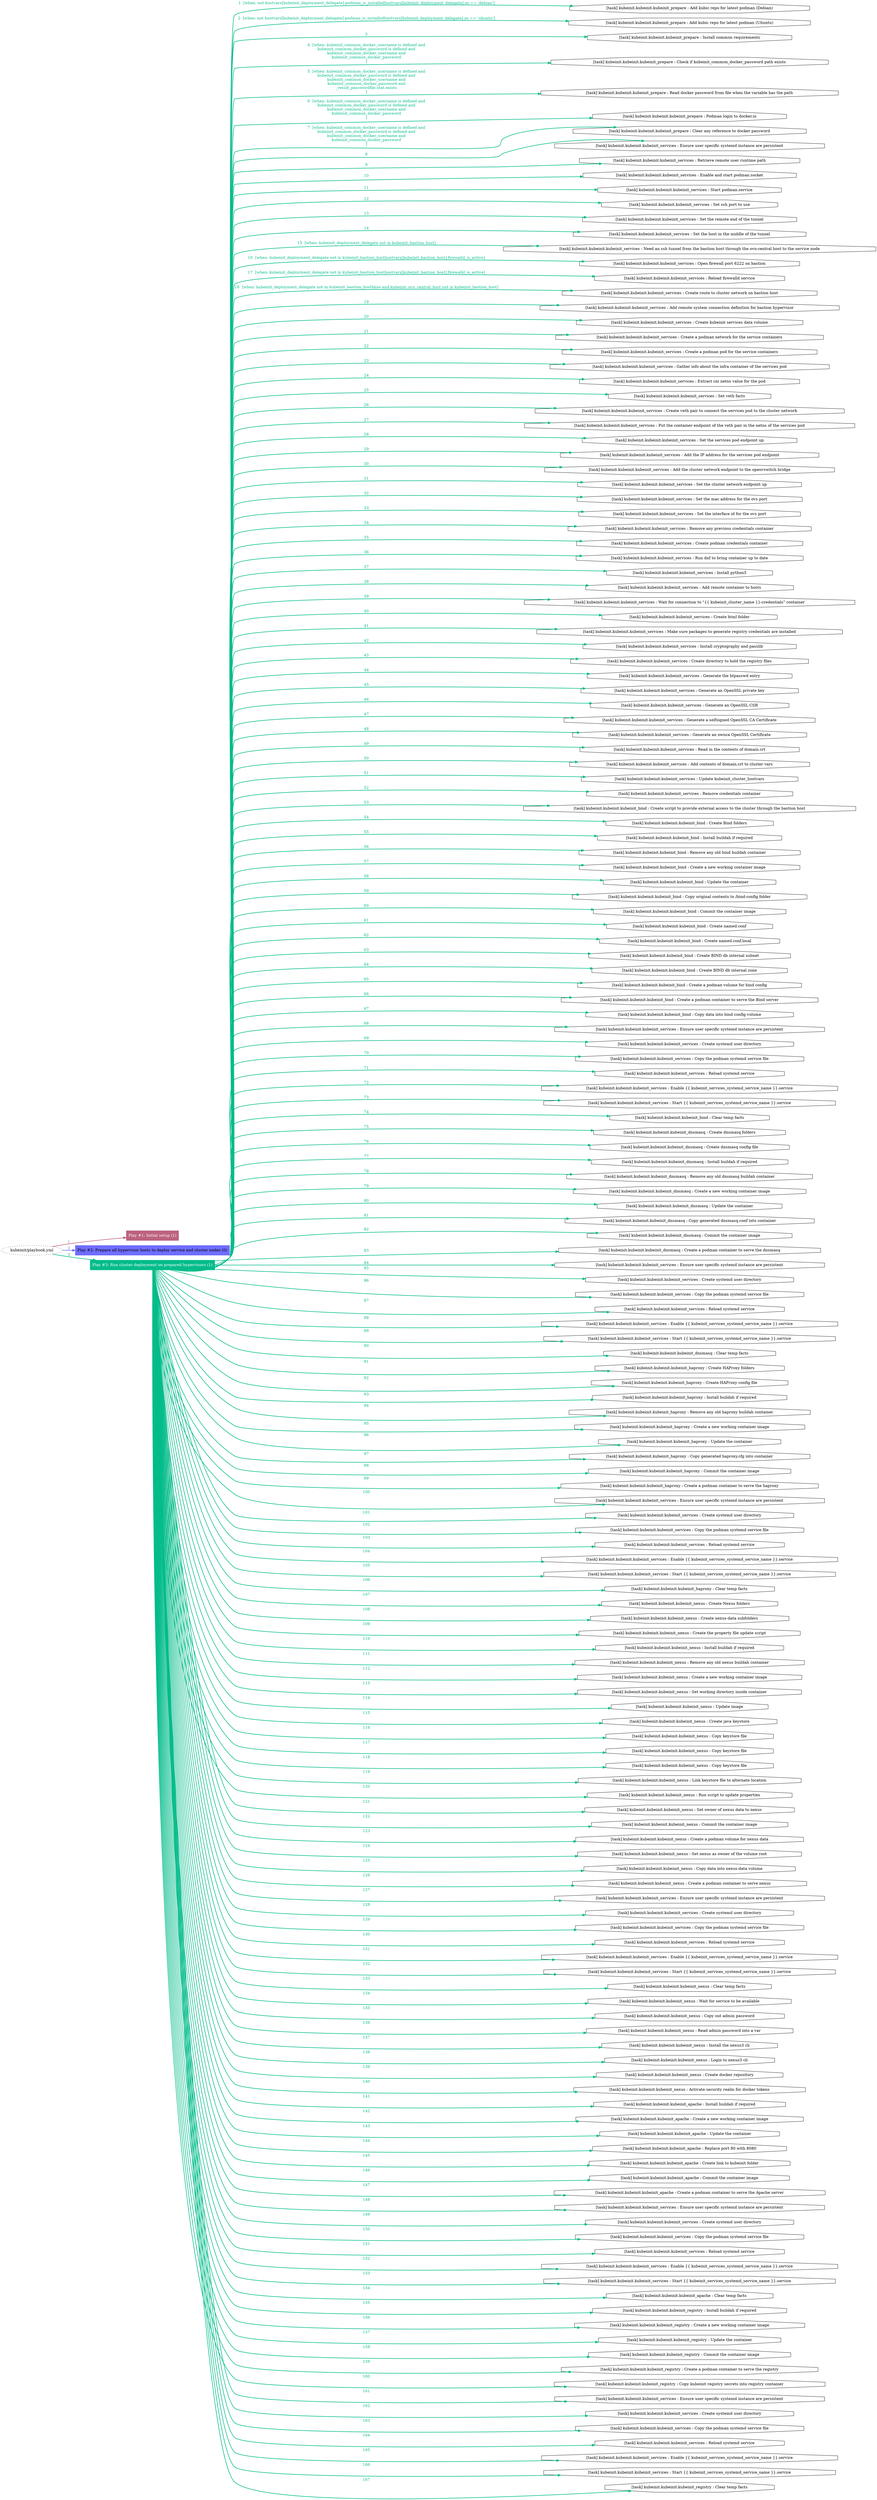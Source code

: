 digraph "kubeinit/playbook.yml "{
	graph [concentrate=true ordering=in rankdir=LR ratio=fill]
	edge [esep=5 sep=10]
	"kubeinit/playbook.yml" [id=root_node style=dotted]
	subgraph "Play #1: Initial setup (1) "{
		"Play #1: Initial setup (1)" [color="#bc627f" fontcolor="#ffffff" id="play_d050f322-0f59-4bc8-b568-6ab4a521c8e8" shape=box style=filled tooltip=localhost]
		"kubeinit/playbook.yml" -> "Play #1: Initial setup (1)" [label=1 color="#bc627f" fontcolor="#bc627f" id="edge_e12ed27e-d319-4298-a9f5-4dc05ef37488" style=bold]
	}
	subgraph "Play #2: Prepare all hypervisor hosts to deploy service and cluster nodes (0) "{
		"Play #2: Prepare all hypervisor hosts to deploy service and cluster nodes (0)" [color="#706dfe" fontcolor="#000000" id="play_f78d72a3-9160-4f7d-923b-390f0f0e60e6" shape=box style=filled tooltip=""]
		"kubeinit/playbook.yml" -> "Play #2: Prepare all hypervisor hosts to deploy service and cluster nodes (0)" [label=2 color="#706dfe" fontcolor="#706dfe" id="edge_d5b87c53-84ad-4002-824b-85a47f290128" style=bold]
	}
	subgraph "Play #3: Run cluster deployment on prepared hypervisors (1) "{
		"Play #3: Run cluster deployment on prepared hypervisors (1)" [color="#03bc8a" fontcolor="#ffffff" id="play_93eea32b-72fa-4538-93bc-52b5b5b81b34" shape=box style=filled tooltip=localhost]
		"kubeinit/playbook.yml" -> "Play #3: Run cluster deployment on prepared hypervisors (1)" [label=3 color="#03bc8a" fontcolor="#03bc8a" id="edge_bcc2996e-cfaa-4289-bb34-fc673ff9a985" style=bold]
		"task_e15669fb-f3d4-4364-b9a5-e184c8e9c72b" [label="[task] kubeinit.kubeinit.kubeinit_prepare : Add kubic repo for latest podman (Debian)" id="task_e15669fb-f3d4-4364-b9a5-e184c8e9c72b" shape=octagon tooltip="[task] kubeinit.kubeinit.kubeinit_prepare : Add kubic repo for latest podman (Debian)"]
		"Play #3: Run cluster deployment on prepared hypervisors (1)" -> "task_e15669fb-f3d4-4364-b9a5-e184c8e9c72b" [label="1  [when: not hostvars[kubeinit_deployment_delegate].podman_is_installedhostvars[kubeinit_deployment_delegate].os == 'debian']" color="#03bc8a" fontcolor="#03bc8a" id="edge_f7b9f3e9-e3f3-4b1c-8284-d892bea21d16" style=bold]
		"task_d6b5ffd0-7e4f-4cba-8e3b-b72c0ee18994" [label="[task] kubeinit.kubeinit.kubeinit_prepare : Add kubic repo for latest podman (Ubuntu)" id="task_d6b5ffd0-7e4f-4cba-8e3b-b72c0ee18994" shape=octagon tooltip="[task] kubeinit.kubeinit.kubeinit_prepare : Add kubic repo for latest podman (Ubuntu)"]
		"Play #3: Run cluster deployment on prepared hypervisors (1)" -> "task_d6b5ffd0-7e4f-4cba-8e3b-b72c0ee18994" [label="2  [when: not hostvars[kubeinit_deployment_delegate].podman_is_installedhostvars[kubeinit_deployment_delegate].os == 'ubuntu']" color="#03bc8a" fontcolor="#03bc8a" id="edge_ebd60ed5-453f-4a39-beb4-ff3dea8be2f3" style=bold]
		"task_050221d8-8965-4c7d-ae6c-90c98d742ca6" [label="[task] kubeinit.kubeinit.kubeinit_prepare : Install common requirements" id="task_050221d8-8965-4c7d-ae6c-90c98d742ca6" shape=octagon tooltip="[task] kubeinit.kubeinit.kubeinit_prepare : Install common requirements"]
		"Play #3: Run cluster deployment on prepared hypervisors (1)" -> "task_050221d8-8965-4c7d-ae6c-90c98d742ca6" [label=3 color="#03bc8a" fontcolor="#03bc8a" id="edge_a13272fd-35d6-4d4e-a534-7004ebeaadde" style=bold]
		"task_f9502b1b-c88e-4e90-afb7-247e3e74922a" [label="[task] kubeinit.kubeinit.kubeinit_prepare : Check if kubeinit_common_docker_password path exists" id="task_f9502b1b-c88e-4e90-afb7-247e3e74922a" shape=octagon tooltip="[task] kubeinit.kubeinit.kubeinit_prepare : Check if kubeinit_common_docker_password path exists"]
		"Play #3: Run cluster deployment on prepared hypervisors (1)" -> "task_f9502b1b-c88e-4e90-afb7-247e3e74922a" [label="4  [when: kubeinit_common_docker_username is defined and
kubeinit_common_docker_password is defined and
kubeinit_common_docker_username and
kubeinit_common_docker_password
]" color="#03bc8a" fontcolor="#03bc8a" id="edge_4af64a56-bd9d-443e-a477-0ab8d39b70c4" style=bold]
		"task_39ffe22a-1505-44a4-9af0-cc36acca0631" [label="[task] kubeinit.kubeinit.kubeinit_prepare : Read docker password from file when the variable has the path" id="task_39ffe22a-1505-44a4-9af0-cc36acca0631" shape=octagon tooltip="[task] kubeinit.kubeinit.kubeinit_prepare : Read docker password from file when the variable has the path"]
		"Play #3: Run cluster deployment on prepared hypervisors (1)" -> "task_39ffe22a-1505-44a4-9af0-cc36acca0631" [label="5  [when: kubeinit_common_docker_username is defined and
kubeinit_common_docker_password is defined and
kubeinit_common_docker_username and
kubeinit_common_docker_password and
_result_passwordfile.stat.exists
]" color="#03bc8a" fontcolor="#03bc8a" id="edge_e1e98d4a-d59f-4436-8457-6d7edb29e8a3" style=bold]
		"task_6efd66f1-3ae6-47aa-ae64-416907d74672" [label="[task] kubeinit.kubeinit.kubeinit_prepare : Podman login to docker.io" id="task_6efd66f1-3ae6-47aa-ae64-416907d74672" shape=octagon tooltip="[task] kubeinit.kubeinit.kubeinit_prepare : Podman login to docker.io"]
		"Play #3: Run cluster deployment on prepared hypervisors (1)" -> "task_6efd66f1-3ae6-47aa-ae64-416907d74672" [label="6  [when: kubeinit_common_docker_username is defined and
kubeinit_common_docker_password is defined and
kubeinit_common_docker_username and
kubeinit_common_docker_password
]" color="#03bc8a" fontcolor="#03bc8a" id="edge_2dae5826-4549-4d3c-8d80-577f07724c16" style=bold]
		"task_52d3d7d5-f228-49ab-8bd0-e83b1a4bea36" [label="[task] kubeinit.kubeinit.kubeinit_prepare : Clear any reference to docker password" id="task_52d3d7d5-f228-49ab-8bd0-e83b1a4bea36" shape=octagon tooltip="[task] kubeinit.kubeinit.kubeinit_prepare : Clear any reference to docker password"]
		"Play #3: Run cluster deployment on prepared hypervisors (1)" -> "task_52d3d7d5-f228-49ab-8bd0-e83b1a4bea36" [label="7  [when: kubeinit_common_docker_username is defined and
kubeinit_common_docker_password is defined and
kubeinit_common_docker_username and
kubeinit_common_docker_password
]" color="#03bc8a" fontcolor="#03bc8a" id="edge_a02c9d48-9399-4a34-bb5a-db2d6c222a86" style=bold]
		"task_0c02a5c0-4197-4309-b8f7-d9363b268471" [label="[task] kubeinit.kubeinit.kubeinit_services : Ensure user specific systemd instance are persistent" id="task_0c02a5c0-4197-4309-b8f7-d9363b268471" shape=octagon tooltip="[task] kubeinit.kubeinit.kubeinit_services : Ensure user specific systemd instance are persistent"]
		"Play #3: Run cluster deployment on prepared hypervisors (1)" -> "task_0c02a5c0-4197-4309-b8f7-d9363b268471" [label=8 color="#03bc8a" fontcolor="#03bc8a" id="edge_7f08bd45-2e05-4fa8-9b30-b1f40ff1c52a" style=bold]
		"task_ba723af8-4701-488f-a3f2-d43f26820f47" [label="[task] kubeinit.kubeinit.kubeinit_services : Retrieve remote user runtime path" id="task_ba723af8-4701-488f-a3f2-d43f26820f47" shape=octagon tooltip="[task] kubeinit.kubeinit.kubeinit_services : Retrieve remote user runtime path"]
		"Play #3: Run cluster deployment on prepared hypervisors (1)" -> "task_ba723af8-4701-488f-a3f2-d43f26820f47" [label=9 color="#03bc8a" fontcolor="#03bc8a" id="edge_f68db819-3593-4391-bc9c-23f390a7341f" style=bold]
		"task_2afb7a38-a8fe-43e1-93a2-a4554444ae2f" [label="[task] kubeinit.kubeinit.kubeinit_services : Enable and start podman.socket" id="task_2afb7a38-a8fe-43e1-93a2-a4554444ae2f" shape=octagon tooltip="[task] kubeinit.kubeinit.kubeinit_services : Enable and start podman.socket"]
		"Play #3: Run cluster deployment on prepared hypervisors (1)" -> "task_2afb7a38-a8fe-43e1-93a2-a4554444ae2f" [label=10 color="#03bc8a" fontcolor="#03bc8a" id="edge_070bbe59-595d-41f9-82ae-8518ecb96e5d" style=bold]
		"task_ee892e52-352e-416c-9c94-92fcc056066f" [label="[task] kubeinit.kubeinit.kubeinit_services : Start podman.service" id="task_ee892e52-352e-416c-9c94-92fcc056066f" shape=octagon tooltip="[task] kubeinit.kubeinit.kubeinit_services : Start podman.service"]
		"Play #3: Run cluster deployment on prepared hypervisors (1)" -> "task_ee892e52-352e-416c-9c94-92fcc056066f" [label=11 color="#03bc8a" fontcolor="#03bc8a" id="edge_13661891-f9c0-49e0-b2d2-cbd27e535708" style=bold]
		"task_9744f7eb-b8ba-46b9-a84c-9d2eb8a87962" [label="[task] kubeinit.kubeinit.kubeinit_services : Set ssh port to use" id="task_9744f7eb-b8ba-46b9-a84c-9d2eb8a87962" shape=octagon tooltip="[task] kubeinit.kubeinit.kubeinit_services : Set ssh port to use"]
		"Play #3: Run cluster deployment on prepared hypervisors (1)" -> "task_9744f7eb-b8ba-46b9-a84c-9d2eb8a87962" [label=12 color="#03bc8a" fontcolor="#03bc8a" id="edge_46fc294e-b84b-4a7b-9188-6b88cbb31498" style=bold]
		"task_6b50ef3f-d907-470b-89ce-9713deef88ea" [label="[task] kubeinit.kubeinit.kubeinit_services : Set the remote end of the tunnel" id="task_6b50ef3f-d907-470b-89ce-9713deef88ea" shape=octagon tooltip="[task] kubeinit.kubeinit.kubeinit_services : Set the remote end of the tunnel"]
		"Play #3: Run cluster deployment on prepared hypervisors (1)" -> "task_6b50ef3f-d907-470b-89ce-9713deef88ea" [label=13 color="#03bc8a" fontcolor="#03bc8a" id="edge_ee1163be-a07e-430c-a138-fda0ff19abe9" style=bold]
		"task_2c0bf25d-85fd-4dc7-9813-b7fee7aa2cb2" [label="[task] kubeinit.kubeinit.kubeinit_services : Set the host in the middle of the tunnel" id="task_2c0bf25d-85fd-4dc7-9813-b7fee7aa2cb2" shape=octagon tooltip="[task] kubeinit.kubeinit.kubeinit_services : Set the host in the middle of the tunnel"]
		"Play #3: Run cluster deployment on prepared hypervisors (1)" -> "task_2c0bf25d-85fd-4dc7-9813-b7fee7aa2cb2" [label=14 color="#03bc8a" fontcolor="#03bc8a" id="edge_6919c241-af1c-4087-974d-91443763bcf3" style=bold]
		"task_ea6302f5-fbaa-44da-b04a-31b8cbf9d1fe" [label="[task] kubeinit.kubeinit.kubeinit_services : Need an ssh tunnel from the bastion host through the ovn-central host to the service node" id="task_ea6302f5-fbaa-44da-b04a-31b8cbf9d1fe" shape=octagon tooltip="[task] kubeinit.kubeinit.kubeinit_services : Need an ssh tunnel from the bastion host through the ovn-central host to the service node"]
		"Play #3: Run cluster deployment on prepared hypervisors (1)" -> "task_ea6302f5-fbaa-44da-b04a-31b8cbf9d1fe" [label="15  [when: kubeinit_deployment_delegate not in kubeinit_bastion_host]" color="#03bc8a" fontcolor="#03bc8a" id="edge_d6c66967-9888-446a-9f1c-b73a52c9f6b9" style=bold]
		"task_3f5b9638-eaad-48a7-ac0a-2cec35530e60" [label="[task] kubeinit.kubeinit.kubeinit_services : Open firewall port 6222 on bastion" id="task_3f5b9638-eaad-48a7-ac0a-2cec35530e60" shape=octagon tooltip="[task] kubeinit.kubeinit.kubeinit_services : Open firewall port 6222 on bastion"]
		"Play #3: Run cluster deployment on prepared hypervisors (1)" -> "task_3f5b9638-eaad-48a7-ac0a-2cec35530e60" [label="16  [when: kubeinit_deployment_delegate not in kubeinit_bastion_hosthostvars[kubeinit_bastion_host].firewalld_is_active]" color="#03bc8a" fontcolor="#03bc8a" id="edge_0e6244ea-d692-4c69-b3e9-e14e08cf7ae1" style=bold]
		"task_185df22c-d5ae-4bb5-b6cc-973b8f3f0f0f" [label="[task] kubeinit.kubeinit.kubeinit_services : Reload firewalld service" id="task_185df22c-d5ae-4bb5-b6cc-973b8f3f0f0f" shape=octagon tooltip="[task] kubeinit.kubeinit.kubeinit_services : Reload firewalld service"]
		"Play #3: Run cluster deployment on prepared hypervisors (1)" -> "task_185df22c-d5ae-4bb5-b6cc-973b8f3f0f0f" [label="17  [when: kubeinit_deployment_delegate not in kubeinit_bastion_hosthostvars[kubeinit_bastion_host].firewalld_is_active]" color="#03bc8a" fontcolor="#03bc8a" id="edge_dab75c6f-68df-4539-8170-b83198c15a4a" style=bold]
		"task_3595aeb4-cda4-4132-bdbc-c582403b8011" [label="[task] kubeinit.kubeinit.kubeinit_services : Create route to cluster network on bastion host" id="task_3595aeb4-cda4-4132-bdbc-c582403b8011" shape=octagon tooltip="[task] kubeinit.kubeinit.kubeinit_services : Create route to cluster network on bastion host"]
		"Play #3: Run cluster deployment on prepared hypervisors (1)" -> "task_3595aeb4-cda4-4132-bdbc-c582403b8011" [label="18  [when: kubeinit_deployment_delegate not in kubeinit_bastion_hostfalse and kubeinit_ovn_central_host not in kubeinit_bastion_host]" color="#03bc8a" fontcolor="#03bc8a" id="edge_153f8a12-cbb6-4c91-bab7-c62cb2c978c9" style=bold]
		"task_9964a360-45ad-4579-a907-e3468291c57e" [label="[task] kubeinit.kubeinit.kubeinit_services : Add remote system connection definition for bastion hypervisor" id="task_9964a360-45ad-4579-a907-e3468291c57e" shape=octagon tooltip="[task] kubeinit.kubeinit.kubeinit_services : Add remote system connection definition for bastion hypervisor"]
		"Play #3: Run cluster deployment on prepared hypervisors (1)" -> "task_9964a360-45ad-4579-a907-e3468291c57e" [label=19 color="#03bc8a" fontcolor="#03bc8a" id="edge_defc9bf5-19c3-4f84-be0d-1853dbfc7db1" style=bold]
		"task_49ff5f99-fe27-446c-b443-144d31f27276" [label="[task] kubeinit.kubeinit.kubeinit_services : Create kubeinit services data volume" id="task_49ff5f99-fe27-446c-b443-144d31f27276" shape=octagon tooltip="[task] kubeinit.kubeinit.kubeinit_services : Create kubeinit services data volume"]
		"Play #3: Run cluster deployment on prepared hypervisors (1)" -> "task_49ff5f99-fe27-446c-b443-144d31f27276" [label=20 color="#03bc8a" fontcolor="#03bc8a" id="edge_2a7118ac-7614-4cce-93c7-39413f5665bc" style=bold]
		"task_3cffb987-e35e-4904-bac1-aa9723732802" [label="[task] kubeinit.kubeinit.kubeinit_services : Create a podman network for the service containers" id="task_3cffb987-e35e-4904-bac1-aa9723732802" shape=octagon tooltip="[task] kubeinit.kubeinit.kubeinit_services : Create a podman network for the service containers"]
		"Play #3: Run cluster deployment on prepared hypervisors (1)" -> "task_3cffb987-e35e-4904-bac1-aa9723732802" [label=21 color="#03bc8a" fontcolor="#03bc8a" id="edge_ca57b892-41d6-4a98-a3fb-048511fd5244" style=bold]
		"task_37b5f1de-3f30-409b-b7e8-64841a3da20b" [label="[task] kubeinit.kubeinit.kubeinit_services : Create a podman pod for the service containers" id="task_37b5f1de-3f30-409b-b7e8-64841a3da20b" shape=octagon tooltip="[task] kubeinit.kubeinit.kubeinit_services : Create a podman pod for the service containers"]
		"Play #3: Run cluster deployment on prepared hypervisors (1)" -> "task_37b5f1de-3f30-409b-b7e8-64841a3da20b" [label=22 color="#03bc8a" fontcolor="#03bc8a" id="edge_80440dce-9486-47eb-96d9-c03dc468c975" style=bold]
		"task_c6d93c6c-09dd-4642-8b75-39b3f124145e" [label="[task] kubeinit.kubeinit.kubeinit_services : Gather info about the infra container of the services pod" id="task_c6d93c6c-09dd-4642-8b75-39b3f124145e" shape=octagon tooltip="[task] kubeinit.kubeinit.kubeinit_services : Gather info about the infra container of the services pod"]
		"Play #3: Run cluster deployment on prepared hypervisors (1)" -> "task_c6d93c6c-09dd-4642-8b75-39b3f124145e" [label=23 color="#03bc8a" fontcolor="#03bc8a" id="edge_6a5fd484-5064-43c6-a082-cf7edb31da13" style=bold]
		"task_bfc76182-57f6-46f5-a316-fd7ecd501d35" [label="[task] kubeinit.kubeinit.kubeinit_services : Extract cni netns value for the pod" id="task_bfc76182-57f6-46f5-a316-fd7ecd501d35" shape=octagon tooltip="[task] kubeinit.kubeinit.kubeinit_services : Extract cni netns value for the pod"]
		"Play #3: Run cluster deployment on prepared hypervisors (1)" -> "task_bfc76182-57f6-46f5-a316-fd7ecd501d35" [label=24 color="#03bc8a" fontcolor="#03bc8a" id="edge_289f01e1-e57a-4f7c-818e-62ce66dcfdab" style=bold]
		"task_d567d4cd-0897-4b76-8373-7a632fd5ac79" [label="[task] kubeinit.kubeinit.kubeinit_services : Set veth facts" id="task_d567d4cd-0897-4b76-8373-7a632fd5ac79" shape=octagon tooltip="[task] kubeinit.kubeinit.kubeinit_services : Set veth facts"]
		"Play #3: Run cluster deployment on prepared hypervisors (1)" -> "task_d567d4cd-0897-4b76-8373-7a632fd5ac79" [label=25 color="#03bc8a" fontcolor="#03bc8a" id="edge_da7e4c42-4dd7-4f28-9092-dccc360d93a8" style=bold]
		"task_d59d1d84-7e8a-47e3-8685-28c9d0794f7d" [label="[task] kubeinit.kubeinit.kubeinit_services : Create veth pair to connect the services pod to the cluster network" id="task_d59d1d84-7e8a-47e3-8685-28c9d0794f7d" shape=octagon tooltip="[task] kubeinit.kubeinit.kubeinit_services : Create veth pair to connect the services pod to the cluster network"]
		"Play #3: Run cluster deployment on prepared hypervisors (1)" -> "task_d59d1d84-7e8a-47e3-8685-28c9d0794f7d" [label=26 color="#03bc8a" fontcolor="#03bc8a" id="edge_aba52176-3819-4690-a411-c11029870a3d" style=bold]
		"task_857cee57-8e0e-42ba-923c-5e10f19421b0" [label="[task] kubeinit.kubeinit.kubeinit_services : Put the container endpoint of the veth pair in the netns of the services pod" id="task_857cee57-8e0e-42ba-923c-5e10f19421b0" shape=octagon tooltip="[task] kubeinit.kubeinit.kubeinit_services : Put the container endpoint of the veth pair in the netns of the services pod"]
		"Play #3: Run cluster deployment on prepared hypervisors (1)" -> "task_857cee57-8e0e-42ba-923c-5e10f19421b0" [label=27 color="#03bc8a" fontcolor="#03bc8a" id="edge_541cf1a2-7af9-459d-916c-eeaf59ddc05e" style=bold]
		"task_a14ac562-c192-4267-bef8-fa8eea8d58dc" [label="[task] kubeinit.kubeinit.kubeinit_services : Set the services pod endpoint up" id="task_a14ac562-c192-4267-bef8-fa8eea8d58dc" shape=octagon tooltip="[task] kubeinit.kubeinit.kubeinit_services : Set the services pod endpoint up"]
		"Play #3: Run cluster deployment on prepared hypervisors (1)" -> "task_a14ac562-c192-4267-bef8-fa8eea8d58dc" [label=28 color="#03bc8a" fontcolor="#03bc8a" id="edge_5ab6f9d4-f5ce-4094-992d-a80870697a12" style=bold]
		"task_81ff677e-7120-4b7a-bcd8-95b37a126ae2" [label="[task] kubeinit.kubeinit.kubeinit_services : Add the IP address for the services pod endpoint" id="task_81ff677e-7120-4b7a-bcd8-95b37a126ae2" shape=octagon tooltip="[task] kubeinit.kubeinit.kubeinit_services : Add the IP address for the services pod endpoint"]
		"Play #3: Run cluster deployment on prepared hypervisors (1)" -> "task_81ff677e-7120-4b7a-bcd8-95b37a126ae2" [label=29 color="#03bc8a" fontcolor="#03bc8a" id="edge_07a86717-101f-47be-ac78-7cb218f4c673" style=bold]
		"task_0b5e4410-8e8f-4981-a011-c8f84bf667cd" [label="[task] kubeinit.kubeinit.kubeinit_services : Add the cluster network endpoint to the openvswitch bridge" id="task_0b5e4410-8e8f-4981-a011-c8f84bf667cd" shape=octagon tooltip="[task] kubeinit.kubeinit.kubeinit_services : Add the cluster network endpoint to the openvswitch bridge"]
		"Play #3: Run cluster deployment on prepared hypervisors (1)" -> "task_0b5e4410-8e8f-4981-a011-c8f84bf667cd" [label=30 color="#03bc8a" fontcolor="#03bc8a" id="edge_758a15b6-6dc8-4eb2-9e99-58d15404835c" style=bold]
		"task_c092386f-140c-4d87-af45-3d20b5ffd3e4" [label="[task] kubeinit.kubeinit.kubeinit_services : Set the cluster network endpoint up" id="task_c092386f-140c-4d87-af45-3d20b5ffd3e4" shape=octagon tooltip="[task] kubeinit.kubeinit.kubeinit_services : Set the cluster network endpoint up"]
		"Play #3: Run cluster deployment on prepared hypervisors (1)" -> "task_c092386f-140c-4d87-af45-3d20b5ffd3e4" [label=31 color="#03bc8a" fontcolor="#03bc8a" id="edge_dff0102a-9c27-40e4-96a4-9c86810f3bb2" style=bold]
		"task_d9ddc1dd-d1d8-4190-b327-78fce7968fe9" [label="[task] kubeinit.kubeinit.kubeinit_services : Set the mac address for the ovs port" id="task_d9ddc1dd-d1d8-4190-b327-78fce7968fe9" shape=octagon tooltip="[task] kubeinit.kubeinit.kubeinit_services : Set the mac address for the ovs port"]
		"Play #3: Run cluster deployment on prepared hypervisors (1)" -> "task_d9ddc1dd-d1d8-4190-b327-78fce7968fe9" [label=32 color="#03bc8a" fontcolor="#03bc8a" id="edge_ceb84fd1-c8fe-4b3b-9c45-91c2690275c2" style=bold]
		"task_1d596045-e6f5-4c8d-9dca-695b75fffe92" [label="[task] kubeinit.kubeinit.kubeinit_services : Set the interface id for the ovs port" id="task_1d596045-e6f5-4c8d-9dca-695b75fffe92" shape=octagon tooltip="[task] kubeinit.kubeinit.kubeinit_services : Set the interface id for the ovs port"]
		"Play #3: Run cluster deployment on prepared hypervisors (1)" -> "task_1d596045-e6f5-4c8d-9dca-695b75fffe92" [label=33 color="#03bc8a" fontcolor="#03bc8a" id="edge_4a8df5d5-37d7-4a75-9398-a8ff1e4a1f81" style=bold]
		"task_dd0231a3-e954-455f-bf26-04380934bfe2" [label="[task] kubeinit.kubeinit.kubeinit_services : Remove any previous credentials container" id="task_dd0231a3-e954-455f-bf26-04380934bfe2" shape=octagon tooltip="[task] kubeinit.kubeinit.kubeinit_services : Remove any previous credentials container"]
		"Play #3: Run cluster deployment on prepared hypervisors (1)" -> "task_dd0231a3-e954-455f-bf26-04380934bfe2" [label=34 color="#03bc8a" fontcolor="#03bc8a" id="edge_202c0ea8-7d86-4d11-a942-6565c768a61d" style=bold]
		"task_9c86bc07-8262-4b98-b0f5-4f521116bc7c" [label="[task] kubeinit.kubeinit.kubeinit_services : Create podman credentials container" id="task_9c86bc07-8262-4b98-b0f5-4f521116bc7c" shape=octagon tooltip="[task] kubeinit.kubeinit.kubeinit_services : Create podman credentials container"]
		"Play #3: Run cluster deployment on prepared hypervisors (1)" -> "task_9c86bc07-8262-4b98-b0f5-4f521116bc7c" [label=35 color="#03bc8a" fontcolor="#03bc8a" id="edge_cee4ba25-8ef1-4d1f-9dab-efabf3995872" style=bold]
		"task_808ee39b-bef7-428d-8003-3bab46e5cded" [label="[task] kubeinit.kubeinit.kubeinit_services : Run dnf to bring container up to date" id="task_808ee39b-bef7-428d-8003-3bab46e5cded" shape=octagon tooltip="[task] kubeinit.kubeinit.kubeinit_services : Run dnf to bring container up to date"]
		"Play #3: Run cluster deployment on prepared hypervisors (1)" -> "task_808ee39b-bef7-428d-8003-3bab46e5cded" [label=36 color="#03bc8a" fontcolor="#03bc8a" id="edge_7e147ec9-c649-46a4-a473-48be2fb13d12" style=bold]
		"task_f5abe4a7-3eec-4d0b-b675-2903fb9b7bac" [label="[task] kubeinit.kubeinit.kubeinit_services : Install python3" id="task_f5abe4a7-3eec-4d0b-b675-2903fb9b7bac" shape=octagon tooltip="[task] kubeinit.kubeinit.kubeinit_services : Install python3"]
		"Play #3: Run cluster deployment on prepared hypervisors (1)" -> "task_f5abe4a7-3eec-4d0b-b675-2903fb9b7bac" [label=37 color="#03bc8a" fontcolor="#03bc8a" id="edge_e1579b44-8e17-4f84-89f9-81a824024ec3" style=bold]
		"task_0da222ee-50fa-4e23-b623-59c0190a3b2d" [label="[task] kubeinit.kubeinit.kubeinit_services : Add remote container to hosts" id="task_0da222ee-50fa-4e23-b623-59c0190a3b2d" shape=octagon tooltip="[task] kubeinit.kubeinit.kubeinit_services : Add remote container to hosts"]
		"Play #3: Run cluster deployment on prepared hypervisors (1)" -> "task_0da222ee-50fa-4e23-b623-59c0190a3b2d" [label=38 color="#03bc8a" fontcolor="#03bc8a" id="edge_62195155-2419-4197-a1c5-2ede1900a632" style=bold]
		"task_a78f8018-d214-477d-b810-b58077750370" [label="[task] kubeinit.kubeinit.kubeinit_services : Wait for connection to &#34;{{ kubeinit_cluster_name }}-credentials&#34; container" id="task_a78f8018-d214-477d-b810-b58077750370" shape=octagon tooltip="[task] kubeinit.kubeinit.kubeinit_services : Wait for connection to &#34;{{ kubeinit_cluster_name }}-credentials&#34; container"]
		"Play #3: Run cluster deployment on prepared hypervisors (1)" -> "task_a78f8018-d214-477d-b810-b58077750370" [label=39 color="#03bc8a" fontcolor="#03bc8a" id="edge_d15f8e76-d3ea-4a51-9750-00765b90e0af" style=bold]
		"task_f98a73a6-6831-41a8-9ebd-77768e6281ca" [label="[task] kubeinit.kubeinit.kubeinit_services : Create html folder" id="task_f98a73a6-6831-41a8-9ebd-77768e6281ca" shape=octagon tooltip="[task] kubeinit.kubeinit.kubeinit_services : Create html folder"]
		"Play #3: Run cluster deployment on prepared hypervisors (1)" -> "task_f98a73a6-6831-41a8-9ebd-77768e6281ca" [label=40 color="#03bc8a" fontcolor="#03bc8a" id="edge_229c9d4c-43f5-4b7d-8f1d-fcb96b8dc406" style=bold]
		"task_90607137-6c8e-4c41-aeea-5560d19565b7" [label="[task] kubeinit.kubeinit.kubeinit_services : Make sure packages to generate registry credentials are installed" id="task_90607137-6c8e-4c41-aeea-5560d19565b7" shape=octagon tooltip="[task] kubeinit.kubeinit.kubeinit_services : Make sure packages to generate registry credentials are installed"]
		"Play #3: Run cluster deployment on prepared hypervisors (1)" -> "task_90607137-6c8e-4c41-aeea-5560d19565b7" [label=41 color="#03bc8a" fontcolor="#03bc8a" id="edge_ce5591d0-13ab-4f13-85b4-1443d8fce88a" style=bold]
		"task_cde1df8a-08eb-4b14-b14a-2a755900f402" [label="[task] kubeinit.kubeinit.kubeinit_services : Install cryptography and passlib" id="task_cde1df8a-08eb-4b14-b14a-2a755900f402" shape=octagon tooltip="[task] kubeinit.kubeinit.kubeinit_services : Install cryptography and passlib"]
		"Play #3: Run cluster deployment on prepared hypervisors (1)" -> "task_cde1df8a-08eb-4b14-b14a-2a755900f402" [label=42 color="#03bc8a" fontcolor="#03bc8a" id="edge_1257689f-7d94-4581-988c-057d7a570394" style=bold]
		"task_6ed69647-6e37-4c8b-87d3-ddb40636b52f" [label="[task] kubeinit.kubeinit.kubeinit_services : Create directory to hold the registry files" id="task_6ed69647-6e37-4c8b-87d3-ddb40636b52f" shape=octagon tooltip="[task] kubeinit.kubeinit.kubeinit_services : Create directory to hold the registry files"]
		"Play #3: Run cluster deployment on prepared hypervisors (1)" -> "task_6ed69647-6e37-4c8b-87d3-ddb40636b52f" [label=43 color="#03bc8a" fontcolor="#03bc8a" id="edge_bdc7b708-5433-4e39-94ac-068e0ec84259" style=bold]
		"task_b92905c1-a6ad-4f19-9adc-c2636f69b0c5" [label="[task] kubeinit.kubeinit.kubeinit_services : Generate the htpasswd entry" id="task_b92905c1-a6ad-4f19-9adc-c2636f69b0c5" shape=octagon tooltip="[task] kubeinit.kubeinit.kubeinit_services : Generate the htpasswd entry"]
		"Play #3: Run cluster deployment on prepared hypervisors (1)" -> "task_b92905c1-a6ad-4f19-9adc-c2636f69b0c5" [label=44 color="#03bc8a" fontcolor="#03bc8a" id="edge_6f54cc47-46ed-43d6-ae47-b2f31f3314f0" style=bold]
		"task_0fada2fc-f3cb-48c5-84e2-abc00b5cdaad" [label="[task] kubeinit.kubeinit.kubeinit_services : Generate an OpenSSL private key" id="task_0fada2fc-f3cb-48c5-84e2-abc00b5cdaad" shape=octagon tooltip="[task] kubeinit.kubeinit.kubeinit_services : Generate an OpenSSL private key"]
		"Play #3: Run cluster deployment on prepared hypervisors (1)" -> "task_0fada2fc-f3cb-48c5-84e2-abc00b5cdaad" [label=45 color="#03bc8a" fontcolor="#03bc8a" id="edge_cba08f30-bad6-419b-ad9e-b1ced79cd0ef" style=bold]
		"task_5d317b03-f8f5-484b-81c8-9301e5fa6615" [label="[task] kubeinit.kubeinit.kubeinit_services : Generate an OpenSSL CSR" id="task_5d317b03-f8f5-484b-81c8-9301e5fa6615" shape=octagon tooltip="[task] kubeinit.kubeinit.kubeinit_services : Generate an OpenSSL CSR"]
		"Play #3: Run cluster deployment on prepared hypervisors (1)" -> "task_5d317b03-f8f5-484b-81c8-9301e5fa6615" [label=46 color="#03bc8a" fontcolor="#03bc8a" id="edge_07eb1121-532f-4ec5-83b5-95a3a1398af4" style=bold]
		"task_da8e882e-4c8b-42d4-9ec6-3da578935ff3" [label="[task] kubeinit.kubeinit.kubeinit_services : Generate a selfsigned OpenSSL CA Certificate" id="task_da8e882e-4c8b-42d4-9ec6-3da578935ff3" shape=octagon tooltip="[task] kubeinit.kubeinit.kubeinit_services : Generate a selfsigned OpenSSL CA Certificate"]
		"Play #3: Run cluster deployment on prepared hypervisors (1)" -> "task_da8e882e-4c8b-42d4-9ec6-3da578935ff3" [label=47 color="#03bc8a" fontcolor="#03bc8a" id="edge_0c9628b7-6f29-4644-88ed-895e39a693e9" style=bold]
		"task_dd248a73-fc64-4476-b5c8-c7ff78e01cc5" [label="[task] kubeinit.kubeinit.kubeinit_services : Generate an ownca OpenSSL Certificate" id="task_dd248a73-fc64-4476-b5c8-c7ff78e01cc5" shape=octagon tooltip="[task] kubeinit.kubeinit.kubeinit_services : Generate an ownca OpenSSL Certificate"]
		"Play #3: Run cluster deployment on prepared hypervisors (1)" -> "task_dd248a73-fc64-4476-b5c8-c7ff78e01cc5" [label=48 color="#03bc8a" fontcolor="#03bc8a" id="edge_62abaf9b-1cfc-4e4c-aa9a-ab57ad1c29de" style=bold]
		"task_6b0f7716-ee0f-46af-8db3-44b8abf4c4be" [label="[task] kubeinit.kubeinit.kubeinit_services : Read in the contents of domain.crt" id="task_6b0f7716-ee0f-46af-8db3-44b8abf4c4be" shape=octagon tooltip="[task] kubeinit.kubeinit.kubeinit_services : Read in the contents of domain.crt"]
		"Play #3: Run cluster deployment on prepared hypervisors (1)" -> "task_6b0f7716-ee0f-46af-8db3-44b8abf4c4be" [label=49 color="#03bc8a" fontcolor="#03bc8a" id="edge_90761612-075e-4250-a156-07d3e5b3ae8c" style=bold]
		"task_be3f1e94-f9fe-4908-b059-d5b3cc817c0b" [label="[task] kubeinit.kubeinit.kubeinit_services : Add contents of domain.crt to cluster vars" id="task_be3f1e94-f9fe-4908-b059-d5b3cc817c0b" shape=octagon tooltip="[task] kubeinit.kubeinit.kubeinit_services : Add contents of domain.crt to cluster vars"]
		"Play #3: Run cluster deployment on prepared hypervisors (1)" -> "task_be3f1e94-f9fe-4908-b059-d5b3cc817c0b" [label=50 color="#03bc8a" fontcolor="#03bc8a" id="edge_f1bab39b-edfa-49bd-a787-49cdf0bec7c3" style=bold]
		"task_2a0bf0e2-d731-43bc-96eb-5c8e9e0db9f9" [label="[task] kubeinit.kubeinit.kubeinit_services : Update kubeinit_cluster_hostvars" id="task_2a0bf0e2-d731-43bc-96eb-5c8e9e0db9f9" shape=octagon tooltip="[task] kubeinit.kubeinit.kubeinit_services : Update kubeinit_cluster_hostvars"]
		"Play #3: Run cluster deployment on prepared hypervisors (1)" -> "task_2a0bf0e2-d731-43bc-96eb-5c8e9e0db9f9" [label=51 color="#03bc8a" fontcolor="#03bc8a" id="edge_bf38dcfe-5827-4d85-a60d-835438b17a0b" style=bold]
		"task_dab9802e-8017-4ea5-9cdd-d2e89ff2275c" [label="[task] kubeinit.kubeinit.kubeinit_services : Remove credentials container" id="task_dab9802e-8017-4ea5-9cdd-d2e89ff2275c" shape=octagon tooltip="[task] kubeinit.kubeinit.kubeinit_services : Remove credentials container"]
		"Play #3: Run cluster deployment on prepared hypervisors (1)" -> "task_dab9802e-8017-4ea5-9cdd-d2e89ff2275c" [label=52 color="#03bc8a" fontcolor="#03bc8a" id="edge_56e185b3-a486-4d6e-b308-4bdde5d69d89" style=bold]
		"task_01bc5431-7f21-4631-bef7-243e30cfa4a4" [label="[task] kubeinit.kubeinit.kubeinit_bind : Create script to provide external access to the cluster through the bastion host" id="task_01bc5431-7f21-4631-bef7-243e30cfa4a4" shape=octagon tooltip="[task] kubeinit.kubeinit.kubeinit_bind : Create script to provide external access to the cluster through the bastion host"]
		"Play #3: Run cluster deployment on prepared hypervisors (1)" -> "task_01bc5431-7f21-4631-bef7-243e30cfa4a4" [label=53 color="#03bc8a" fontcolor="#03bc8a" id="edge_c5d5fe54-7921-48db-b6c9-3964647a052b" style=bold]
		"task_0b7b8924-4695-433e-97ce-c96319e6b9a4" [label="[task] kubeinit.kubeinit.kubeinit_bind : Create Bind folders" id="task_0b7b8924-4695-433e-97ce-c96319e6b9a4" shape=octagon tooltip="[task] kubeinit.kubeinit.kubeinit_bind : Create Bind folders"]
		"Play #3: Run cluster deployment on prepared hypervisors (1)" -> "task_0b7b8924-4695-433e-97ce-c96319e6b9a4" [label=54 color="#03bc8a" fontcolor="#03bc8a" id="edge_3118dc97-6f9a-4ac8-9def-075a34b5a34a" style=bold]
		"task_9ba8fbbd-9815-41f7-932b-06b089e47272" [label="[task] kubeinit.kubeinit.kubeinit_bind : Install buildah if required" id="task_9ba8fbbd-9815-41f7-932b-06b089e47272" shape=octagon tooltip="[task] kubeinit.kubeinit.kubeinit_bind : Install buildah if required"]
		"Play #3: Run cluster deployment on prepared hypervisors (1)" -> "task_9ba8fbbd-9815-41f7-932b-06b089e47272" [label=55 color="#03bc8a" fontcolor="#03bc8a" id="edge_dac0e2bc-ff81-49a4-accb-6e6e3db7bdb6" style=bold]
		"task_80e9c3c8-09d1-485b-a65f-52a06c873b2b" [label="[task] kubeinit.kubeinit.kubeinit_bind : Remove any old bind buildah container" id="task_80e9c3c8-09d1-485b-a65f-52a06c873b2b" shape=octagon tooltip="[task] kubeinit.kubeinit.kubeinit_bind : Remove any old bind buildah container"]
		"Play #3: Run cluster deployment on prepared hypervisors (1)" -> "task_80e9c3c8-09d1-485b-a65f-52a06c873b2b" [label=56 color="#03bc8a" fontcolor="#03bc8a" id="edge_a2688e08-6d7b-4ad0-92cb-1538d2b8d2ac" style=bold]
		"task_0160812a-5aad-4508-8415-e4e433fa8784" [label="[task] kubeinit.kubeinit.kubeinit_bind : Create a new working container image" id="task_0160812a-5aad-4508-8415-e4e433fa8784" shape=octagon tooltip="[task] kubeinit.kubeinit.kubeinit_bind : Create a new working container image"]
		"Play #3: Run cluster deployment on prepared hypervisors (1)" -> "task_0160812a-5aad-4508-8415-e4e433fa8784" [label=57 color="#03bc8a" fontcolor="#03bc8a" id="edge_7e2d96f8-49d6-4698-ab88-c488cbbcec46" style=bold]
		"task_298f30d9-a5d1-4c2e-95a9-88491aa1c847" [label="[task] kubeinit.kubeinit.kubeinit_bind : Update the container" id="task_298f30d9-a5d1-4c2e-95a9-88491aa1c847" shape=octagon tooltip="[task] kubeinit.kubeinit.kubeinit_bind : Update the container"]
		"Play #3: Run cluster deployment on prepared hypervisors (1)" -> "task_298f30d9-a5d1-4c2e-95a9-88491aa1c847" [label=58 color="#03bc8a" fontcolor="#03bc8a" id="edge_5bdeaf48-39b2-4787-890b-0ecd73e57f7d" style=bold]
		"task_d86e6654-4f2a-4067-addd-86f3c33202e1" [label="[task] kubeinit.kubeinit.kubeinit_bind : Copy original contents to /bind-config folder" id="task_d86e6654-4f2a-4067-addd-86f3c33202e1" shape=octagon tooltip="[task] kubeinit.kubeinit.kubeinit_bind : Copy original contents to /bind-config folder"]
		"Play #3: Run cluster deployment on prepared hypervisors (1)" -> "task_d86e6654-4f2a-4067-addd-86f3c33202e1" [label=59 color="#03bc8a" fontcolor="#03bc8a" id="edge_bf497667-87af-44d7-a7d0-2612d4356ba9" style=bold]
		"task_7a9b39fa-8895-45de-b038-2276548d3cc1" [label="[task] kubeinit.kubeinit.kubeinit_bind : Commit the container image" id="task_7a9b39fa-8895-45de-b038-2276548d3cc1" shape=octagon tooltip="[task] kubeinit.kubeinit.kubeinit_bind : Commit the container image"]
		"Play #3: Run cluster deployment on prepared hypervisors (1)" -> "task_7a9b39fa-8895-45de-b038-2276548d3cc1" [label=60 color="#03bc8a" fontcolor="#03bc8a" id="edge_57e41d4d-af1c-4de9-8b43-2fa494dda737" style=bold]
		"task_99b7d1f3-785d-4f10-99de-515c3b81e04c" [label="[task] kubeinit.kubeinit.kubeinit_bind : Create named.conf" id="task_99b7d1f3-785d-4f10-99de-515c3b81e04c" shape=octagon tooltip="[task] kubeinit.kubeinit.kubeinit_bind : Create named.conf"]
		"Play #3: Run cluster deployment on prepared hypervisors (1)" -> "task_99b7d1f3-785d-4f10-99de-515c3b81e04c" [label=61 color="#03bc8a" fontcolor="#03bc8a" id="edge_13b9f694-e9e0-4362-af46-7f9826205754" style=bold]
		"task_ec06125e-2092-42e7-b3d2-01668e68290a" [label="[task] kubeinit.kubeinit.kubeinit_bind : Create named.conf.local" id="task_ec06125e-2092-42e7-b3d2-01668e68290a" shape=octagon tooltip="[task] kubeinit.kubeinit.kubeinit_bind : Create named.conf.local"]
		"Play #3: Run cluster deployment on prepared hypervisors (1)" -> "task_ec06125e-2092-42e7-b3d2-01668e68290a" [label=62 color="#03bc8a" fontcolor="#03bc8a" id="edge_7a5b0402-4094-4012-a1e6-098ace09a15a" style=bold]
		"task_bb455e7e-7bce-43c3-b20e-56e792f4d628" [label="[task] kubeinit.kubeinit.kubeinit_bind : Create BIND db internal subnet" id="task_bb455e7e-7bce-43c3-b20e-56e792f4d628" shape=octagon tooltip="[task] kubeinit.kubeinit.kubeinit_bind : Create BIND db internal subnet"]
		"Play #3: Run cluster deployment on prepared hypervisors (1)" -> "task_bb455e7e-7bce-43c3-b20e-56e792f4d628" [label=63 color="#03bc8a" fontcolor="#03bc8a" id="edge_e3f8ddbc-eef4-43c9-abeb-c3c371802652" style=bold]
		"task_79829a54-0756-4687-b945-6b542cfc4511" [label="[task] kubeinit.kubeinit.kubeinit_bind : Create BIND db internal zone" id="task_79829a54-0756-4687-b945-6b542cfc4511" shape=octagon tooltip="[task] kubeinit.kubeinit.kubeinit_bind : Create BIND db internal zone"]
		"Play #3: Run cluster deployment on prepared hypervisors (1)" -> "task_79829a54-0756-4687-b945-6b542cfc4511" [label=64 color="#03bc8a" fontcolor="#03bc8a" id="edge_6dde80df-3c1c-4cdc-ba1d-05eb96dc3cc8" style=bold]
		"task_75de5675-6ab3-45c3-bcc3-6847bbe86744" [label="[task] kubeinit.kubeinit.kubeinit_bind : Create a podman volume for bind config" id="task_75de5675-6ab3-45c3-bcc3-6847bbe86744" shape=octagon tooltip="[task] kubeinit.kubeinit.kubeinit_bind : Create a podman volume for bind config"]
		"Play #3: Run cluster deployment on prepared hypervisors (1)" -> "task_75de5675-6ab3-45c3-bcc3-6847bbe86744" [label=65 color="#03bc8a" fontcolor="#03bc8a" id="edge_1550b152-6b5e-4afe-9cee-83523c81b4da" style=bold]
		"task_58d09221-f53e-4fc6-a8a7-3d3a1742d25c" [label="[task] kubeinit.kubeinit.kubeinit_bind : Create a podman container to serve the Bind server" id="task_58d09221-f53e-4fc6-a8a7-3d3a1742d25c" shape=octagon tooltip="[task] kubeinit.kubeinit.kubeinit_bind : Create a podman container to serve the Bind server"]
		"Play #3: Run cluster deployment on prepared hypervisors (1)" -> "task_58d09221-f53e-4fc6-a8a7-3d3a1742d25c" [label=66 color="#03bc8a" fontcolor="#03bc8a" id="edge_835e577d-7325-498b-8935-93e94ee19fb0" style=bold]
		"task_e51d4c77-1e78-4de1-bec7-9f482d221407" [label="[task] kubeinit.kubeinit.kubeinit_bind : Copy data into bind config volume" id="task_e51d4c77-1e78-4de1-bec7-9f482d221407" shape=octagon tooltip="[task] kubeinit.kubeinit.kubeinit_bind : Copy data into bind config volume"]
		"Play #3: Run cluster deployment on prepared hypervisors (1)" -> "task_e51d4c77-1e78-4de1-bec7-9f482d221407" [label=67 color="#03bc8a" fontcolor="#03bc8a" id="edge_5bf3f6bf-8317-4d02-ba0d-c9b3973cd1d0" style=bold]
		"task_419dc825-7499-49ae-ba9a-7bf1de9558cf" [label="[task] kubeinit.kubeinit.kubeinit_services : Ensure user specific systemd instance are persistent" id="task_419dc825-7499-49ae-ba9a-7bf1de9558cf" shape=octagon tooltip="[task] kubeinit.kubeinit.kubeinit_services : Ensure user specific systemd instance are persistent"]
		"Play #3: Run cluster deployment on prepared hypervisors (1)" -> "task_419dc825-7499-49ae-ba9a-7bf1de9558cf" [label=68 color="#03bc8a" fontcolor="#03bc8a" id="edge_3d676948-7070-458f-9fa5-f59e87855351" style=bold]
		"task_10dc50f9-ecba-436c-a7f9-68fdddc8b74d" [label="[task] kubeinit.kubeinit.kubeinit_services : Create systemd user directory" id="task_10dc50f9-ecba-436c-a7f9-68fdddc8b74d" shape=octagon tooltip="[task] kubeinit.kubeinit.kubeinit_services : Create systemd user directory"]
		"Play #3: Run cluster deployment on prepared hypervisors (1)" -> "task_10dc50f9-ecba-436c-a7f9-68fdddc8b74d" [label=69 color="#03bc8a" fontcolor="#03bc8a" id="edge_e9563733-f7c4-47a8-9848-ee9eb7f216ab" style=bold]
		"task_1537b887-284a-436b-96e5-8772d1fc8b51" [label="[task] kubeinit.kubeinit.kubeinit_services : Copy the podman systemd service file" id="task_1537b887-284a-436b-96e5-8772d1fc8b51" shape=octagon tooltip="[task] kubeinit.kubeinit.kubeinit_services : Copy the podman systemd service file"]
		"Play #3: Run cluster deployment on prepared hypervisors (1)" -> "task_1537b887-284a-436b-96e5-8772d1fc8b51" [label=70 color="#03bc8a" fontcolor="#03bc8a" id="edge_1d0a3c94-86f4-446a-9d04-cde0826b02b3" style=bold]
		"task_e13a1bad-fdc7-4bbd-b9a5-0d05a0a62942" [label="[task] kubeinit.kubeinit.kubeinit_services : Reload systemd service" id="task_e13a1bad-fdc7-4bbd-b9a5-0d05a0a62942" shape=octagon tooltip="[task] kubeinit.kubeinit.kubeinit_services : Reload systemd service"]
		"Play #3: Run cluster deployment on prepared hypervisors (1)" -> "task_e13a1bad-fdc7-4bbd-b9a5-0d05a0a62942" [label=71 color="#03bc8a" fontcolor="#03bc8a" id="edge_05b17eec-7aca-4b24-a9be-212e7aa6e622" style=bold]
		"task_8214fdbd-96cd-4dfd-a040-63734d95f9c4" [label="[task] kubeinit.kubeinit.kubeinit_services : Enable {{ kubeinit_services_systemd_service_name }}.service" id="task_8214fdbd-96cd-4dfd-a040-63734d95f9c4" shape=octagon tooltip="[task] kubeinit.kubeinit.kubeinit_services : Enable {{ kubeinit_services_systemd_service_name }}.service"]
		"Play #3: Run cluster deployment on prepared hypervisors (1)" -> "task_8214fdbd-96cd-4dfd-a040-63734d95f9c4" [label=72 color="#03bc8a" fontcolor="#03bc8a" id="edge_10d650eb-7198-4bf2-a04c-d5e6bb16e751" style=bold]
		"task_a71c8a0b-a60b-498e-9062-347e1ef66cd3" [label="[task] kubeinit.kubeinit.kubeinit_services : Start {{ kubeinit_services_systemd_service_name }}.service" id="task_a71c8a0b-a60b-498e-9062-347e1ef66cd3" shape=octagon tooltip="[task] kubeinit.kubeinit.kubeinit_services : Start {{ kubeinit_services_systemd_service_name }}.service"]
		"Play #3: Run cluster deployment on prepared hypervisors (1)" -> "task_a71c8a0b-a60b-498e-9062-347e1ef66cd3" [label=73 color="#03bc8a" fontcolor="#03bc8a" id="edge_adf2449d-febc-4f66-a567-2f07ce89f0df" style=bold]
		"task_4da8a4dd-b653-4276-add1-cc130f4662d3" [label="[task] kubeinit.kubeinit.kubeinit_bind : Clear temp facts" id="task_4da8a4dd-b653-4276-add1-cc130f4662d3" shape=octagon tooltip="[task] kubeinit.kubeinit.kubeinit_bind : Clear temp facts"]
		"Play #3: Run cluster deployment on prepared hypervisors (1)" -> "task_4da8a4dd-b653-4276-add1-cc130f4662d3" [label=74 color="#03bc8a" fontcolor="#03bc8a" id="edge_70f3f9c3-9ed3-4435-a291-173040a2beee" style=bold]
		"task_98b2abea-5275-4b32-9975-5830802510e6" [label="[task] kubeinit.kubeinit.kubeinit_dnsmasq : Create dnsmasq folders" id="task_98b2abea-5275-4b32-9975-5830802510e6" shape=octagon tooltip="[task] kubeinit.kubeinit.kubeinit_dnsmasq : Create dnsmasq folders"]
		"Play #3: Run cluster deployment on prepared hypervisors (1)" -> "task_98b2abea-5275-4b32-9975-5830802510e6" [label=75 color="#03bc8a" fontcolor="#03bc8a" id="edge_4b5f1e2e-4bfb-45ef-98be-3f13cdc33bcb" style=bold]
		"task_ca3aeadd-cef1-4070-8978-788c74a02cbf" [label="[task] kubeinit.kubeinit.kubeinit_dnsmasq : Create dnsmasq config file" id="task_ca3aeadd-cef1-4070-8978-788c74a02cbf" shape=octagon tooltip="[task] kubeinit.kubeinit.kubeinit_dnsmasq : Create dnsmasq config file"]
		"Play #3: Run cluster deployment on prepared hypervisors (1)" -> "task_ca3aeadd-cef1-4070-8978-788c74a02cbf" [label=76 color="#03bc8a" fontcolor="#03bc8a" id="edge_fa74a764-c7fc-484b-9cb2-64a9aa36b777" style=bold]
		"task_9ba1ec9b-cdf3-457c-9fa3-c94120580b2b" [label="[task] kubeinit.kubeinit.kubeinit_dnsmasq : Install buildah if required" id="task_9ba1ec9b-cdf3-457c-9fa3-c94120580b2b" shape=octagon tooltip="[task] kubeinit.kubeinit.kubeinit_dnsmasq : Install buildah if required"]
		"Play #3: Run cluster deployment on prepared hypervisors (1)" -> "task_9ba1ec9b-cdf3-457c-9fa3-c94120580b2b" [label=77 color="#03bc8a" fontcolor="#03bc8a" id="edge_0ac91ddc-f5bc-4316-8ada-b44abaf81856" style=bold]
		"task_59d01caa-5836-487c-8645-155b586d6421" [label="[task] kubeinit.kubeinit.kubeinit_dnsmasq : Remove any old dnsmasq buildah container" id="task_59d01caa-5836-487c-8645-155b586d6421" shape=octagon tooltip="[task] kubeinit.kubeinit.kubeinit_dnsmasq : Remove any old dnsmasq buildah container"]
		"Play #3: Run cluster deployment on prepared hypervisors (1)" -> "task_59d01caa-5836-487c-8645-155b586d6421" [label=78 color="#03bc8a" fontcolor="#03bc8a" id="edge_0b3942df-7ae7-4025-a972-1434ee462327" style=bold]
		"task_6b90c8ff-f664-4505-a170-c7df2405db52" [label="[task] kubeinit.kubeinit.kubeinit_dnsmasq : Create a new working container image" id="task_6b90c8ff-f664-4505-a170-c7df2405db52" shape=octagon tooltip="[task] kubeinit.kubeinit.kubeinit_dnsmasq : Create a new working container image"]
		"Play #3: Run cluster deployment on prepared hypervisors (1)" -> "task_6b90c8ff-f664-4505-a170-c7df2405db52" [label=79 color="#03bc8a" fontcolor="#03bc8a" id="edge_6be341e0-cc47-4fae-b61e-42077825b467" style=bold]
		"task_6fbb5c8f-9581-4c3e-9738-3f8b8d6fb909" [label="[task] kubeinit.kubeinit.kubeinit_dnsmasq : Update the container" id="task_6fbb5c8f-9581-4c3e-9738-3f8b8d6fb909" shape=octagon tooltip="[task] kubeinit.kubeinit.kubeinit_dnsmasq : Update the container"]
		"Play #3: Run cluster deployment on prepared hypervisors (1)" -> "task_6fbb5c8f-9581-4c3e-9738-3f8b8d6fb909" [label=80 color="#03bc8a" fontcolor="#03bc8a" id="edge_68416ccc-2dc4-4cb3-af34-9ef3b5f5856b" style=bold]
		"task_b69c85d3-be83-4174-97e2-2f7f67a44f71" [label="[task] kubeinit.kubeinit.kubeinit_dnsmasq : Copy generated dnsmasq.conf into container" id="task_b69c85d3-be83-4174-97e2-2f7f67a44f71" shape=octagon tooltip="[task] kubeinit.kubeinit.kubeinit_dnsmasq : Copy generated dnsmasq.conf into container"]
		"Play #3: Run cluster deployment on prepared hypervisors (1)" -> "task_b69c85d3-be83-4174-97e2-2f7f67a44f71" [label=81 color="#03bc8a" fontcolor="#03bc8a" id="edge_b4f01cff-a0b4-40d6-b342-ab36d436206e" style=bold]
		"task_7fada2a4-9026-4962-80ed-b733fe1fe579" [label="[task] kubeinit.kubeinit.kubeinit_dnsmasq : Commit the container image" id="task_7fada2a4-9026-4962-80ed-b733fe1fe579" shape=octagon tooltip="[task] kubeinit.kubeinit.kubeinit_dnsmasq : Commit the container image"]
		"Play #3: Run cluster deployment on prepared hypervisors (1)" -> "task_7fada2a4-9026-4962-80ed-b733fe1fe579" [label=82 color="#03bc8a" fontcolor="#03bc8a" id="edge_2ea01ce5-0ead-401f-902b-d1d1e1606074" style=bold]
		"task_35b79659-b18e-4563-83b1-a376156e8c83" [label="[task] kubeinit.kubeinit.kubeinit_dnsmasq : Create a podman container to serve the dnsmasq" id="task_35b79659-b18e-4563-83b1-a376156e8c83" shape=octagon tooltip="[task] kubeinit.kubeinit.kubeinit_dnsmasq : Create a podman container to serve the dnsmasq"]
		"Play #3: Run cluster deployment on prepared hypervisors (1)" -> "task_35b79659-b18e-4563-83b1-a376156e8c83" [label=83 color="#03bc8a" fontcolor="#03bc8a" id="edge_30115b50-d7b7-4984-b6e8-16102e041a4a" style=bold]
		"task_88730d8d-9715-46a5-8ced-dcce791cf1db" [label="[task] kubeinit.kubeinit.kubeinit_services : Ensure user specific systemd instance are persistent" id="task_88730d8d-9715-46a5-8ced-dcce791cf1db" shape=octagon tooltip="[task] kubeinit.kubeinit.kubeinit_services : Ensure user specific systemd instance are persistent"]
		"Play #3: Run cluster deployment on prepared hypervisors (1)" -> "task_88730d8d-9715-46a5-8ced-dcce791cf1db" [label=84 color="#03bc8a" fontcolor="#03bc8a" id="edge_05332c6e-d33e-46f2-a55a-dd9631223878" style=bold]
		"task_c391468e-8059-459d-800c-af88bb487632" [label="[task] kubeinit.kubeinit.kubeinit_services : Create systemd user directory" id="task_c391468e-8059-459d-800c-af88bb487632" shape=octagon tooltip="[task] kubeinit.kubeinit.kubeinit_services : Create systemd user directory"]
		"Play #3: Run cluster deployment on prepared hypervisors (1)" -> "task_c391468e-8059-459d-800c-af88bb487632" [label=85 color="#03bc8a" fontcolor="#03bc8a" id="edge_0d9bda9f-ca20-4761-9a5d-5ce8c48bf475" style=bold]
		"task_f4c5028a-63e0-483f-98a1-d1f417e078af" [label="[task] kubeinit.kubeinit.kubeinit_services : Copy the podman systemd service file" id="task_f4c5028a-63e0-483f-98a1-d1f417e078af" shape=octagon tooltip="[task] kubeinit.kubeinit.kubeinit_services : Copy the podman systemd service file"]
		"Play #3: Run cluster deployment on prepared hypervisors (1)" -> "task_f4c5028a-63e0-483f-98a1-d1f417e078af" [label=86 color="#03bc8a" fontcolor="#03bc8a" id="edge_4fa50f01-02c9-4355-a7e3-5d0e2743aa85" style=bold]
		"task_f34a0ee8-ed67-47c4-899b-fd877bd09c23" [label="[task] kubeinit.kubeinit.kubeinit_services : Reload systemd service" id="task_f34a0ee8-ed67-47c4-899b-fd877bd09c23" shape=octagon tooltip="[task] kubeinit.kubeinit.kubeinit_services : Reload systemd service"]
		"Play #3: Run cluster deployment on prepared hypervisors (1)" -> "task_f34a0ee8-ed67-47c4-899b-fd877bd09c23" [label=87 color="#03bc8a" fontcolor="#03bc8a" id="edge_f8008519-fa3c-4ad9-aac0-e5878f54344c" style=bold]
		"task_989fa970-424d-48d5-972d-d0e04e081125" [label="[task] kubeinit.kubeinit.kubeinit_services : Enable {{ kubeinit_services_systemd_service_name }}.service" id="task_989fa970-424d-48d5-972d-d0e04e081125" shape=octagon tooltip="[task] kubeinit.kubeinit.kubeinit_services : Enable {{ kubeinit_services_systemd_service_name }}.service"]
		"Play #3: Run cluster deployment on prepared hypervisors (1)" -> "task_989fa970-424d-48d5-972d-d0e04e081125" [label=88 color="#03bc8a" fontcolor="#03bc8a" id="edge_2ae686a2-8a15-4726-a9eb-bac3869005ad" style=bold]
		"task_dd70f32e-9fbd-4f51-9a9d-c314981656ee" [label="[task] kubeinit.kubeinit.kubeinit_services : Start {{ kubeinit_services_systemd_service_name }}.service" id="task_dd70f32e-9fbd-4f51-9a9d-c314981656ee" shape=octagon tooltip="[task] kubeinit.kubeinit.kubeinit_services : Start {{ kubeinit_services_systemd_service_name }}.service"]
		"Play #3: Run cluster deployment on prepared hypervisors (1)" -> "task_dd70f32e-9fbd-4f51-9a9d-c314981656ee" [label=89 color="#03bc8a" fontcolor="#03bc8a" id="edge_2b99dc60-0c9c-44db-b44d-20f0b77c44ca" style=bold]
		"task_36205dc7-e9ce-4426-8651-cabe67709c1a" [label="[task] kubeinit.kubeinit.kubeinit_dnsmasq : Clear temp facts" id="task_36205dc7-e9ce-4426-8651-cabe67709c1a" shape=octagon tooltip="[task] kubeinit.kubeinit.kubeinit_dnsmasq : Clear temp facts"]
		"Play #3: Run cluster deployment on prepared hypervisors (1)" -> "task_36205dc7-e9ce-4426-8651-cabe67709c1a" [label=90 color="#03bc8a" fontcolor="#03bc8a" id="edge_f67ad483-073e-41a9-b1a6-5726f08fa644" style=bold]
		"task_a8469078-fd25-4a2c-abc3-de6cf0a5a17a" [label="[task] kubeinit.kubeinit.kubeinit_haproxy : Create HAProxy folders" id="task_a8469078-fd25-4a2c-abc3-de6cf0a5a17a" shape=octagon tooltip="[task] kubeinit.kubeinit.kubeinit_haproxy : Create HAProxy folders"]
		"Play #3: Run cluster deployment on prepared hypervisors (1)" -> "task_a8469078-fd25-4a2c-abc3-de6cf0a5a17a" [label=91 color="#03bc8a" fontcolor="#03bc8a" id="edge_f9ec8698-b676-467d-9871-a910c9d19db7" style=bold]
		"task_25a37ff0-ec47-4950-a8c6-2c8f271a2d0a" [label="[task] kubeinit.kubeinit.kubeinit_haproxy : Create HAProxy config file" id="task_25a37ff0-ec47-4950-a8c6-2c8f271a2d0a" shape=octagon tooltip="[task] kubeinit.kubeinit.kubeinit_haproxy : Create HAProxy config file"]
		"Play #3: Run cluster deployment on prepared hypervisors (1)" -> "task_25a37ff0-ec47-4950-a8c6-2c8f271a2d0a" [label=92 color="#03bc8a" fontcolor="#03bc8a" id="edge_58222b97-acb9-4862-b9f2-6fc4edec425f" style=bold]
		"task_e337a6d0-c9d9-44f0-b2d7-fbd4ac52cd31" [label="[task] kubeinit.kubeinit.kubeinit_haproxy : Install buildah if required" id="task_e337a6d0-c9d9-44f0-b2d7-fbd4ac52cd31" shape=octagon tooltip="[task] kubeinit.kubeinit.kubeinit_haproxy : Install buildah if required"]
		"Play #3: Run cluster deployment on prepared hypervisors (1)" -> "task_e337a6d0-c9d9-44f0-b2d7-fbd4ac52cd31" [label=93 color="#03bc8a" fontcolor="#03bc8a" id="edge_3c779ab3-71c7-46fa-8132-5aa0e07cbc17" style=bold]
		"task_08a84001-c036-4555-9b77-399143a59cf7" [label="[task] kubeinit.kubeinit.kubeinit_haproxy : Remove any old haproxy buildah container" id="task_08a84001-c036-4555-9b77-399143a59cf7" shape=octagon tooltip="[task] kubeinit.kubeinit.kubeinit_haproxy : Remove any old haproxy buildah container"]
		"Play #3: Run cluster deployment on prepared hypervisors (1)" -> "task_08a84001-c036-4555-9b77-399143a59cf7" [label=94 color="#03bc8a" fontcolor="#03bc8a" id="edge_8f6582b1-0cdf-400d-8ce5-274aea1657ee" style=bold]
		"task_90ba32e8-f5ca-4244-af2f-87ab28ee0379" [label="[task] kubeinit.kubeinit.kubeinit_haproxy : Create a new working container image" id="task_90ba32e8-f5ca-4244-af2f-87ab28ee0379" shape=octagon tooltip="[task] kubeinit.kubeinit.kubeinit_haproxy : Create a new working container image"]
		"Play #3: Run cluster deployment on prepared hypervisors (1)" -> "task_90ba32e8-f5ca-4244-af2f-87ab28ee0379" [label=95 color="#03bc8a" fontcolor="#03bc8a" id="edge_783e31b6-3f08-440f-8e57-663ecac5e569" style=bold]
		"task_48f3edde-ccab-4da4-96d3-3ac4a8feb7c5" [label="[task] kubeinit.kubeinit.kubeinit_haproxy : Update the container" id="task_48f3edde-ccab-4da4-96d3-3ac4a8feb7c5" shape=octagon tooltip="[task] kubeinit.kubeinit.kubeinit_haproxy : Update the container"]
		"Play #3: Run cluster deployment on prepared hypervisors (1)" -> "task_48f3edde-ccab-4da4-96d3-3ac4a8feb7c5" [label=96 color="#03bc8a" fontcolor="#03bc8a" id="edge_062c8718-7191-49ec-8088-25fd1f6492cd" style=bold]
		"task_15fab75d-5cd1-4841-9feb-666bba68de7f" [label="[task] kubeinit.kubeinit.kubeinit_haproxy : Copy generated haproxy.cfg into container" id="task_15fab75d-5cd1-4841-9feb-666bba68de7f" shape=octagon tooltip="[task] kubeinit.kubeinit.kubeinit_haproxy : Copy generated haproxy.cfg into container"]
		"Play #3: Run cluster deployment on prepared hypervisors (1)" -> "task_15fab75d-5cd1-4841-9feb-666bba68de7f" [label=97 color="#03bc8a" fontcolor="#03bc8a" id="edge_45f36e4d-83af-4669-973e-2eac68d83ea5" style=bold]
		"task_2ae220d6-a240-406b-a988-da3f9507028b" [label="[task] kubeinit.kubeinit.kubeinit_haproxy : Commit the container image" id="task_2ae220d6-a240-406b-a988-da3f9507028b" shape=octagon tooltip="[task] kubeinit.kubeinit.kubeinit_haproxy : Commit the container image"]
		"Play #3: Run cluster deployment on prepared hypervisors (1)" -> "task_2ae220d6-a240-406b-a988-da3f9507028b" [label=98 color="#03bc8a" fontcolor="#03bc8a" id="edge_c3b49052-48e4-4e9b-97b2-94f24813b781" style=bold]
		"task_c8f6ae9a-c1ab-4197-96da-757efd77bb63" [label="[task] kubeinit.kubeinit.kubeinit_haproxy : Create a podman container to serve the haproxy" id="task_c8f6ae9a-c1ab-4197-96da-757efd77bb63" shape=octagon tooltip="[task] kubeinit.kubeinit.kubeinit_haproxy : Create a podman container to serve the haproxy"]
		"Play #3: Run cluster deployment on prepared hypervisors (1)" -> "task_c8f6ae9a-c1ab-4197-96da-757efd77bb63" [label=99 color="#03bc8a" fontcolor="#03bc8a" id="edge_34316841-fe0f-48d0-80bb-c81cd4525740" style=bold]
		"task_a90f2b25-f198-4e1c-8c70-90c07caa490e" [label="[task] kubeinit.kubeinit.kubeinit_services : Ensure user specific systemd instance are persistent" id="task_a90f2b25-f198-4e1c-8c70-90c07caa490e" shape=octagon tooltip="[task] kubeinit.kubeinit.kubeinit_services : Ensure user specific systemd instance are persistent"]
		"Play #3: Run cluster deployment on prepared hypervisors (1)" -> "task_a90f2b25-f198-4e1c-8c70-90c07caa490e" [label=100 color="#03bc8a" fontcolor="#03bc8a" id="edge_818c3234-de42-4151-ab49-e423912de8ed" style=bold]
		"task_0cd8d15d-c819-4737-a3e4-d43dcd177f4e" [label="[task] kubeinit.kubeinit.kubeinit_services : Create systemd user directory" id="task_0cd8d15d-c819-4737-a3e4-d43dcd177f4e" shape=octagon tooltip="[task] kubeinit.kubeinit.kubeinit_services : Create systemd user directory"]
		"Play #3: Run cluster deployment on prepared hypervisors (1)" -> "task_0cd8d15d-c819-4737-a3e4-d43dcd177f4e" [label=101 color="#03bc8a" fontcolor="#03bc8a" id="edge_56505504-b9b1-4308-8f11-e96d14bfc962" style=bold]
		"task_7ac959be-47a8-4caa-ba5a-0c4bd818e3c2" [label="[task] kubeinit.kubeinit.kubeinit_services : Copy the podman systemd service file" id="task_7ac959be-47a8-4caa-ba5a-0c4bd818e3c2" shape=octagon tooltip="[task] kubeinit.kubeinit.kubeinit_services : Copy the podman systemd service file"]
		"Play #3: Run cluster deployment on prepared hypervisors (1)" -> "task_7ac959be-47a8-4caa-ba5a-0c4bd818e3c2" [label=102 color="#03bc8a" fontcolor="#03bc8a" id="edge_3342740b-92c0-46dd-9452-5aedd3e129a7" style=bold]
		"task_26501847-7f44-4378-b5be-05b6b0c16d9a" [label="[task] kubeinit.kubeinit.kubeinit_services : Reload systemd service" id="task_26501847-7f44-4378-b5be-05b6b0c16d9a" shape=octagon tooltip="[task] kubeinit.kubeinit.kubeinit_services : Reload systemd service"]
		"Play #3: Run cluster deployment on prepared hypervisors (1)" -> "task_26501847-7f44-4378-b5be-05b6b0c16d9a" [label=103 color="#03bc8a" fontcolor="#03bc8a" id="edge_ceda333b-1125-4b6d-ba9e-4556237aca05" style=bold]
		"task_1344663f-f91c-4d68-92b1-4fe7f140e713" [label="[task] kubeinit.kubeinit.kubeinit_services : Enable {{ kubeinit_services_systemd_service_name }}.service" id="task_1344663f-f91c-4d68-92b1-4fe7f140e713" shape=octagon tooltip="[task] kubeinit.kubeinit.kubeinit_services : Enable {{ kubeinit_services_systemd_service_name }}.service"]
		"Play #3: Run cluster deployment on prepared hypervisors (1)" -> "task_1344663f-f91c-4d68-92b1-4fe7f140e713" [label=104 color="#03bc8a" fontcolor="#03bc8a" id="edge_9c0eb562-9a59-46a3-8151-f8b0e9ef4f4e" style=bold]
		"task_6d7884be-ad60-4ad8-87c2-6c394b19e52d" [label="[task] kubeinit.kubeinit.kubeinit_services : Start {{ kubeinit_services_systemd_service_name }}.service" id="task_6d7884be-ad60-4ad8-87c2-6c394b19e52d" shape=octagon tooltip="[task] kubeinit.kubeinit.kubeinit_services : Start {{ kubeinit_services_systemd_service_name }}.service"]
		"Play #3: Run cluster deployment on prepared hypervisors (1)" -> "task_6d7884be-ad60-4ad8-87c2-6c394b19e52d" [label=105 color="#03bc8a" fontcolor="#03bc8a" id="edge_efb08307-d0cf-4da8-bb46-9c1a1170a3b9" style=bold]
		"task_89d7e346-5029-4dde-846e-b1c8225cd8e7" [label="[task] kubeinit.kubeinit.kubeinit_haproxy : Clear temp facts" id="task_89d7e346-5029-4dde-846e-b1c8225cd8e7" shape=octagon tooltip="[task] kubeinit.kubeinit.kubeinit_haproxy : Clear temp facts"]
		"Play #3: Run cluster deployment on prepared hypervisors (1)" -> "task_89d7e346-5029-4dde-846e-b1c8225cd8e7" [label=106 color="#03bc8a" fontcolor="#03bc8a" id="edge_84a54d4f-766c-4592-abfa-f8b3cc810775" style=bold]
		"task_d17c819c-c0d0-4e7e-8a2c-36b91b48e5b4" [label="[task] kubeinit.kubeinit.kubeinit_nexus : Create Nexus folders" id="task_d17c819c-c0d0-4e7e-8a2c-36b91b48e5b4" shape=octagon tooltip="[task] kubeinit.kubeinit.kubeinit_nexus : Create Nexus folders"]
		"Play #3: Run cluster deployment on prepared hypervisors (1)" -> "task_d17c819c-c0d0-4e7e-8a2c-36b91b48e5b4" [label=107 color="#03bc8a" fontcolor="#03bc8a" id="edge_0e148cb0-5a40-458e-b2b3-fb9261a6f174" style=bold]
		"task_5efe6ba9-4055-4b96-b7d7-d68fca263534" [label="[task] kubeinit.kubeinit.kubeinit_nexus : Create nexus-data subfolders" id="task_5efe6ba9-4055-4b96-b7d7-d68fca263534" shape=octagon tooltip="[task] kubeinit.kubeinit.kubeinit_nexus : Create nexus-data subfolders"]
		"Play #3: Run cluster deployment on prepared hypervisors (1)" -> "task_5efe6ba9-4055-4b96-b7d7-d68fca263534" [label=108 color="#03bc8a" fontcolor="#03bc8a" id="edge_b0e528a4-d91e-408e-9021-1586a665e3fb" style=bold]
		"task_e03bddfb-60db-4389-8e6b-8ef592deb195" [label="[task] kubeinit.kubeinit.kubeinit_nexus : Create the property file update script" id="task_e03bddfb-60db-4389-8e6b-8ef592deb195" shape=octagon tooltip="[task] kubeinit.kubeinit.kubeinit_nexus : Create the property file update script"]
		"Play #3: Run cluster deployment on prepared hypervisors (1)" -> "task_e03bddfb-60db-4389-8e6b-8ef592deb195" [label=109 color="#03bc8a" fontcolor="#03bc8a" id="edge_5eed149c-f818-490e-a835-78b938967dc8" style=bold]
		"task_b9f18a7b-4033-447c-b1b6-1611eab2ce17" [label="[task] kubeinit.kubeinit.kubeinit_nexus : Install buildah if required" id="task_b9f18a7b-4033-447c-b1b6-1611eab2ce17" shape=octagon tooltip="[task] kubeinit.kubeinit.kubeinit_nexus : Install buildah if required"]
		"Play #3: Run cluster deployment on prepared hypervisors (1)" -> "task_b9f18a7b-4033-447c-b1b6-1611eab2ce17" [label=110 color="#03bc8a" fontcolor="#03bc8a" id="edge_419c5179-e05c-47ce-9887-3c8daad842d2" style=bold]
		"task_ead0b8c6-8580-44a5-a88a-3dae52839b28" [label="[task] kubeinit.kubeinit.kubeinit_nexus : Remove any old nexus buildah container" id="task_ead0b8c6-8580-44a5-a88a-3dae52839b28" shape=octagon tooltip="[task] kubeinit.kubeinit.kubeinit_nexus : Remove any old nexus buildah container"]
		"Play #3: Run cluster deployment on prepared hypervisors (1)" -> "task_ead0b8c6-8580-44a5-a88a-3dae52839b28" [label=111 color="#03bc8a" fontcolor="#03bc8a" id="edge_bb0d4e25-967f-45a3-bb2f-89cb9c0f51a7" style=bold]
		"task_c3bbb560-3cff-4ee7-920c-7ffa77649aa5" [label="[task] kubeinit.kubeinit.kubeinit_nexus : Create a new working container image" id="task_c3bbb560-3cff-4ee7-920c-7ffa77649aa5" shape=octagon tooltip="[task] kubeinit.kubeinit.kubeinit_nexus : Create a new working container image"]
		"Play #3: Run cluster deployment on prepared hypervisors (1)" -> "task_c3bbb560-3cff-4ee7-920c-7ffa77649aa5" [label=112 color="#03bc8a" fontcolor="#03bc8a" id="edge_709f4e46-c6b0-4ae1-bb84-bc01713e5360" style=bold]
		"task_9e4b4c96-e4a4-4ad3-a252-9523340461a2" [label="[task] kubeinit.kubeinit.kubeinit_nexus : Set working directory inside container" id="task_9e4b4c96-e4a4-4ad3-a252-9523340461a2" shape=octagon tooltip="[task] kubeinit.kubeinit.kubeinit_nexus : Set working directory inside container"]
		"Play #3: Run cluster deployment on prepared hypervisors (1)" -> "task_9e4b4c96-e4a4-4ad3-a252-9523340461a2" [label=113 color="#03bc8a" fontcolor="#03bc8a" id="edge_38b6fea9-071c-4249-b47f-808c29c0b9bd" style=bold]
		"task_3700abe0-c205-432b-b2ac-5511686eb2b1" [label="[task] kubeinit.kubeinit.kubeinit_nexus : Update image" id="task_3700abe0-c205-432b-b2ac-5511686eb2b1" shape=octagon tooltip="[task] kubeinit.kubeinit.kubeinit_nexus : Update image"]
		"Play #3: Run cluster deployment on prepared hypervisors (1)" -> "task_3700abe0-c205-432b-b2ac-5511686eb2b1" [label=114 color="#03bc8a" fontcolor="#03bc8a" id="edge_1a1a1b08-5a49-4a0f-a731-b29c86ae4fa0" style=bold]
		"task_fd4602cc-cede-4a03-9327-0057eb81761a" [label="[task] kubeinit.kubeinit.kubeinit_nexus : Create java keystore" id="task_fd4602cc-cede-4a03-9327-0057eb81761a" shape=octagon tooltip="[task] kubeinit.kubeinit.kubeinit_nexus : Create java keystore"]
		"Play #3: Run cluster deployment on prepared hypervisors (1)" -> "task_fd4602cc-cede-4a03-9327-0057eb81761a" [label=115 color="#03bc8a" fontcolor="#03bc8a" id="edge_d4dc914a-22b6-4de7-9578-efdf13315247" style=bold]
		"task_b2aa8c0a-3988-49af-a495-919fd53a2b6d" [label="[task] kubeinit.kubeinit.kubeinit_nexus : Copy keystore file" id="task_b2aa8c0a-3988-49af-a495-919fd53a2b6d" shape=octagon tooltip="[task] kubeinit.kubeinit.kubeinit_nexus : Copy keystore file"]
		"Play #3: Run cluster deployment on prepared hypervisors (1)" -> "task_b2aa8c0a-3988-49af-a495-919fd53a2b6d" [label=116 color="#03bc8a" fontcolor="#03bc8a" id="edge_392bc512-a0d7-417a-9e8e-a7a8f366e0ce" style=bold]
		"task_95b15950-55ef-40fd-ac82-d8148bf5c8f7" [label="[task] kubeinit.kubeinit.kubeinit_nexus : Copy keystore file" id="task_95b15950-55ef-40fd-ac82-d8148bf5c8f7" shape=octagon tooltip="[task] kubeinit.kubeinit.kubeinit_nexus : Copy keystore file"]
		"Play #3: Run cluster deployment on prepared hypervisors (1)" -> "task_95b15950-55ef-40fd-ac82-d8148bf5c8f7" [label=117 color="#03bc8a" fontcolor="#03bc8a" id="edge_849cd149-1117-4c9a-86ca-50ef42d15e28" style=bold]
		"task_ae5708ca-a893-48cc-b68c-3ef4040fa6b5" [label="[task] kubeinit.kubeinit.kubeinit_nexus : Copy keystore file" id="task_ae5708ca-a893-48cc-b68c-3ef4040fa6b5" shape=octagon tooltip="[task] kubeinit.kubeinit.kubeinit_nexus : Copy keystore file"]
		"Play #3: Run cluster deployment on prepared hypervisors (1)" -> "task_ae5708ca-a893-48cc-b68c-3ef4040fa6b5" [label=118 color="#03bc8a" fontcolor="#03bc8a" id="edge_30583070-2b0c-4288-af1c-d06bce256ee5" style=bold]
		"task_64cd6fe8-6798-43ee-ac1e-bac2fbfd6d35" [label="[task] kubeinit.kubeinit.kubeinit_nexus : Link keystore file to alternate location" id="task_64cd6fe8-6798-43ee-ac1e-bac2fbfd6d35" shape=octagon tooltip="[task] kubeinit.kubeinit.kubeinit_nexus : Link keystore file to alternate location"]
		"Play #3: Run cluster deployment on prepared hypervisors (1)" -> "task_64cd6fe8-6798-43ee-ac1e-bac2fbfd6d35" [label=119 color="#03bc8a" fontcolor="#03bc8a" id="edge_5957d51b-b19a-4320-91f5-9d57a29f869c" style=bold]
		"task_bda80e22-ec18-4fc0-923b-b4408cc22e52" [label="[task] kubeinit.kubeinit.kubeinit_nexus : Run script to update properties" id="task_bda80e22-ec18-4fc0-923b-b4408cc22e52" shape=octagon tooltip="[task] kubeinit.kubeinit.kubeinit_nexus : Run script to update properties"]
		"Play #3: Run cluster deployment on prepared hypervisors (1)" -> "task_bda80e22-ec18-4fc0-923b-b4408cc22e52" [label=120 color="#03bc8a" fontcolor="#03bc8a" id="edge_61a0f082-3877-43d7-9dbb-61d720fefcb5" style=bold]
		"task_f5b3bba7-0add-4689-b86c-0fc520d1e486" [label="[task] kubeinit.kubeinit.kubeinit_nexus : Set owner of nexus data to nexus" id="task_f5b3bba7-0add-4689-b86c-0fc520d1e486" shape=octagon tooltip="[task] kubeinit.kubeinit.kubeinit_nexus : Set owner of nexus data to nexus"]
		"Play #3: Run cluster deployment on prepared hypervisors (1)" -> "task_f5b3bba7-0add-4689-b86c-0fc520d1e486" [label=121 color="#03bc8a" fontcolor="#03bc8a" id="edge_8890efc7-2e25-4358-96f9-aa12f16675b7" style=bold]
		"task_c0f87d7f-fab1-49b3-9562-004b1d5320d1" [label="[task] kubeinit.kubeinit.kubeinit_nexus : Commit the container image" id="task_c0f87d7f-fab1-49b3-9562-004b1d5320d1" shape=octagon tooltip="[task] kubeinit.kubeinit.kubeinit_nexus : Commit the container image"]
		"Play #3: Run cluster deployment on prepared hypervisors (1)" -> "task_c0f87d7f-fab1-49b3-9562-004b1d5320d1" [label=122 color="#03bc8a" fontcolor="#03bc8a" id="edge_550414b5-6ce4-43f3-884b-09929b4726e4" style=bold]
		"task_ed54628a-9973-4a35-abd7-fe34496eec32" [label="[task] kubeinit.kubeinit.kubeinit_nexus : Create a podman volume for nexus data" id="task_ed54628a-9973-4a35-abd7-fe34496eec32" shape=octagon tooltip="[task] kubeinit.kubeinit.kubeinit_nexus : Create a podman volume for nexus data"]
		"Play #3: Run cluster deployment on prepared hypervisors (1)" -> "task_ed54628a-9973-4a35-abd7-fe34496eec32" [label=123 color="#03bc8a" fontcolor="#03bc8a" id="edge_60cc53c5-04b4-440d-83d7-2b068a0b5f09" style=bold]
		"task_88251ffc-c762-4118-b03c-e7b6677ef810" [label="[task] kubeinit.kubeinit.kubeinit_nexus : Set nexus as owner of the volume root" id="task_88251ffc-c762-4118-b03c-e7b6677ef810" shape=octagon tooltip="[task] kubeinit.kubeinit.kubeinit_nexus : Set nexus as owner of the volume root"]
		"Play #3: Run cluster deployment on prepared hypervisors (1)" -> "task_88251ffc-c762-4118-b03c-e7b6677ef810" [label=124 color="#03bc8a" fontcolor="#03bc8a" id="edge_788c60cc-abe3-4ce5-8469-96f0a490c7a5" style=bold]
		"task_4254cf31-f0a1-49c5-a068-8390c95a28df" [label="[task] kubeinit.kubeinit.kubeinit_nexus : Copy data into nexus-data volume" id="task_4254cf31-f0a1-49c5-a068-8390c95a28df" shape=octagon tooltip="[task] kubeinit.kubeinit.kubeinit_nexus : Copy data into nexus-data volume"]
		"Play #3: Run cluster deployment on prepared hypervisors (1)" -> "task_4254cf31-f0a1-49c5-a068-8390c95a28df" [label=125 color="#03bc8a" fontcolor="#03bc8a" id="edge_06d332ab-fa92-416d-95fb-df1872ae6d0e" style=bold]
		"task_12c8386c-1156-49e5-a3de-4a784253cf8e" [label="[task] kubeinit.kubeinit.kubeinit_nexus : Create a podman container to serve nexus" id="task_12c8386c-1156-49e5-a3de-4a784253cf8e" shape=octagon tooltip="[task] kubeinit.kubeinit.kubeinit_nexus : Create a podman container to serve nexus"]
		"Play #3: Run cluster deployment on prepared hypervisors (1)" -> "task_12c8386c-1156-49e5-a3de-4a784253cf8e" [label=126 color="#03bc8a" fontcolor="#03bc8a" id="edge_05138bca-e5dd-48a0-bb25-ad26d29f23a3" style=bold]
		"task_3b837334-9202-473f-8ef1-23a67596d6fd" [label="[task] kubeinit.kubeinit.kubeinit_services : Ensure user specific systemd instance are persistent" id="task_3b837334-9202-473f-8ef1-23a67596d6fd" shape=octagon tooltip="[task] kubeinit.kubeinit.kubeinit_services : Ensure user specific systemd instance are persistent"]
		"Play #3: Run cluster deployment on prepared hypervisors (1)" -> "task_3b837334-9202-473f-8ef1-23a67596d6fd" [label=127 color="#03bc8a" fontcolor="#03bc8a" id="edge_9d08a4c2-1261-4be0-b1fa-e14d4723ce65" style=bold]
		"task_da45a0ce-553d-4709-98ad-9b7967a3bf22" [label="[task] kubeinit.kubeinit.kubeinit_services : Create systemd user directory" id="task_da45a0ce-553d-4709-98ad-9b7967a3bf22" shape=octagon tooltip="[task] kubeinit.kubeinit.kubeinit_services : Create systemd user directory"]
		"Play #3: Run cluster deployment on prepared hypervisors (1)" -> "task_da45a0ce-553d-4709-98ad-9b7967a3bf22" [label=128 color="#03bc8a" fontcolor="#03bc8a" id="edge_ffe04b7b-cd39-4e3d-9ce0-9e25cd08c279" style=bold]
		"task_339e805e-7817-4d91-b5ed-05302a6aae89" [label="[task] kubeinit.kubeinit.kubeinit_services : Copy the podman systemd service file" id="task_339e805e-7817-4d91-b5ed-05302a6aae89" shape=octagon tooltip="[task] kubeinit.kubeinit.kubeinit_services : Copy the podman systemd service file"]
		"Play #3: Run cluster deployment on prepared hypervisors (1)" -> "task_339e805e-7817-4d91-b5ed-05302a6aae89" [label=129 color="#03bc8a" fontcolor="#03bc8a" id="edge_41a44071-1a8e-4da7-9034-259b43da0d0f" style=bold]
		"task_67558f4c-f946-48eb-9629-5c15efcfa8b6" [label="[task] kubeinit.kubeinit.kubeinit_services : Reload systemd service" id="task_67558f4c-f946-48eb-9629-5c15efcfa8b6" shape=octagon tooltip="[task] kubeinit.kubeinit.kubeinit_services : Reload systemd service"]
		"Play #3: Run cluster deployment on prepared hypervisors (1)" -> "task_67558f4c-f946-48eb-9629-5c15efcfa8b6" [label=130 color="#03bc8a" fontcolor="#03bc8a" id="edge_e815570c-b1bc-4a32-b744-a677fe56264e" style=bold]
		"task_da62aa66-972f-4890-a6b0-0af02dbea3ab" [label="[task] kubeinit.kubeinit.kubeinit_services : Enable {{ kubeinit_services_systemd_service_name }}.service" id="task_da62aa66-972f-4890-a6b0-0af02dbea3ab" shape=octagon tooltip="[task] kubeinit.kubeinit.kubeinit_services : Enable {{ kubeinit_services_systemd_service_name }}.service"]
		"Play #3: Run cluster deployment on prepared hypervisors (1)" -> "task_da62aa66-972f-4890-a6b0-0af02dbea3ab" [label=131 color="#03bc8a" fontcolor="#03bc8a" id="edge_0218451f-7df8-4137-8873-e6918cb997d7" style=bold]
		"task_deaa8b93-4792-48a1-9d1a-2494f57680bf" [label="[task] kubeinit.kubeinit.kubeinit_services : Start {{ kubeinit_services_systemd_service_name }}.service" id="task_deaa8b93-4792-48a1-9d1a-2494f57680bf" shape=octagon tooltip="[task] kubeinit.kubeinit.kubeinit_services : Start {{ kubeinit_services_systemd_service_name }}.service"]
		"Play #3: Run cluster deployment on prepared hypervisors (1)" -> "task_deaa8b93-4792-48a1-9d1a-2494f57680bf" [label=132 color="#03bc8a" fontcolor="#03bc8a" id="edge_d32e24f9-07e6-4594-adf1-525e5f6ddddf" style=bold]
		"task_3a9e780c-561c-4dd1-8a7f-43f9f0cc10b5" [label="[task] kubeinit.kubeinit.kubeinit_nexus : Clear temp facts" id="task_3a9e780c-561c-4dd1-8a7f-43f9f0cc10b5" shape=octagon tooltip="[task] kubeinit.kubeinit.kubeinit_nexus : Clear temp facts"]
		"Play #3: Run cluster deployment on prepared hypervisors (1)" -> "task_3a9e780c-561c-4dd1-8a7f-43f9f0cc10b5" [label=133 color="#03bc8a" fontcolor="#03bc8a" id="edge_2a94bbfe-2ebe-4ab3-b125-1b462ec50beb" style=bold]
		"task_2f378d19-1e3a-4f68-a549-02df0a340ec7" [label="[task] kubeinit.kubeinit.kubeinit_nexus : Wait for service to be available" id="task_2f378d19-1e3a-4f68-a549-02df0a340ec7" shape=octagon tooltip="[task] kubeinit.kubeinit.kubeinit_nexus : Wait for service to be available"]
		"Play #3: Run cluster deployment on prepared hypervisors (1)" -> "task_2f378d19-1e3a-4f68-a549-02df0a340ec7" [label=134 color="#03bc8a" fontcolor="#03bc8a" id="edge_f6a02e8c-4f61-42ea-aa19-5bba9fe576f6" style=bold]
		"task_2acbf787-aa84-408d-bbdb-44be0ca864c0" [label="[task] kubeinit.kubeinit.kubeinit_nexus : Copy out admin password" id="task_2acbf787-aa84-408d-bbdb-44be0ca864c0" shape=octagon tooltip="[task] kubeinit.kubeinit.kubeinit_nexus : Copy out admin password"]
		"Play #3: Run cluster deployment on prepared hypervisors (1)" -> "task_2acbf787-aa84-408d-bbdb-44be0ca864c0" [label=135 color="#03bc8a" fontcolor="#03bc8a" id="edge_cab72976-30e0-44a2-8204-e5d15e181c47" style=bold]
		"task_fd75c107-7971-40a6-a6d5-1ecb847d32ac" [label="[task] kubeinit.kubeinit.kubeinit_nexus : Read admin password into a var" id="task_fd75c107-7971-40a6-a6d5-1ecb847d32ac" shape=octagon tooltip="[task] kubeinit.kubeinit.kubeinit_nexus : Read admin password into a var"]
		"Play #3: Run cluster deployment on prepared hypervisors (1)" -> "task_fd75c107-7971-40a6-a6d5-1ecb847d32ac" [label=136 color="#03bc8a" fontcolor="#03bc8a" id="edge_a0bb08b3-cd62-40a7-a510-08c5125c1988" style=bold]
		"task_7f26da77-4e98-481b-9339-e187b811ac53" [label="[task] kubeinit.kubeinit.kubeinit_nexus : Install the nexus3 cli" id="task_7f26da77-4e98-481b-9339-e187b811ac53" shape=octagon tooltip="[task] kubeinit.kubeinit.kubeinit_nexus : Install the nexus3 cli"]
		"Play #3: Run cluster deployment on prepared hypervisors (1)" -> "task_7f26da77-4e98-481b-9339-e187b811ac53" [label=137 color="#03bc8a" fontcolor="#03bc8a" id="edge_8f320391-49ac-4e58-8f4b-d5493b67cffa" style=bold]
		"task_e8db2cce-e5ec-4c9e-a037-b7e1778e3ccf" [label="[task] kubeinit.kubeinit.kubeinit_nexus : Login to nexus3 cli" id="task_e8db2cce-e5ec-4c9e-a037-b7e1778e3ccf" shape=octagon tooltip="[task] kubeinit.kubeinit.kubeinit_nexus : Login to nexus3 cli"]
		"Play #3: Run cluster deployment on prepared hypervisors (1)" -> "task_e8db2cce-e5ec-4c9e-a037-b7e1778e3ccf" [label=138 color="#03bc8a" fontcolor="#03bc8a" id="edge_de40a659-b933-4518-8666-5db0e413f658" style=bold]
		"task_9c09891d-2acf-45a1-bfa5-f151ecbb28ef" [label="[task] kubeinit.kubeinit.kubeinit_nexus : Create docker repository" id="task_9c09891d-2acf-45a1-bfa5-f151ecbb28ef" shape=octagon tooltip="[task] kubeinit.kubeinit.kubeinit_nexus : Create docker repository"]
		"Play #3: Run cluster deployment on prepared hypervisors (1)" -> "task_9c09891d-2acf-45a1-bfa5-f151ecbb28ef" [label=139 color="#03bc8a" fontcolor="#03bc8a" id="edge_cd0d1bd7-8ff7-41c2-a230-b22f0b8428c3" style=bold]
		"task_f5b582c9-a7f4-443d-80bf-2ab4ccb7a5ee" [label="[task] kubeinit.kubeinit.kubeinit_nexus : Activate security realm for docker tokens" id="task_f5b582c9-a7f4-443d-80bf-2ab4ccb7a5ee" shape=octagon tooltip="[task] kubeinit.kubeinit.kubeinit_nexus : Activate security realm for docker tokens"]
		"Play #3: Run cluster deployment on prepared hypervisors (1)" -> "task_f5b582c9-a7f4-443d-80bf-2ab4ccb7a5ee" [label=140 color="#03bc8a" fontcolor="#03bc8a" id="edge_4821392c-69a9-4a6d-b7e7-22ed45fb11d3" style=bold]
		"task_2c4dacd9-d3e7-4ce6-9642-9948ee86e17b" [label="[task] kubeinit.kubeinit.kubeinit_apache : Install buildah if required" id="task_2c4dacd9-d3e7-4ce6-9642-9948ee86e17b" shape=octagon tooltip="[task] kubeinit.kubeinit.kubeinit_apache : Install buildah if required"]
		"Play #3: Run cluster deployment on prepared hypervisors (1)" -> "task_2c4dacd9-d3e7-4ce6-9642-9948ee86e17b" [label=141 color="#03bc8a" fontcolor="#03bc8a" id="edge_45b933b5-e68d-47fe-8bd5-3b109a36161e" style=bold]
		"task_0e02d14a-7e6e-4fd8-9384-e4f8181e246c" [label="[task] kubeinit.kubeinit.kubeinit_apache : Create a new working container image" id="task_0e02d14a-7e6e-4fd8-9384-e4f8181e246c" shape=octagon tooltip="[task] kubeinit.kubeinit.kubeinit_apache : Create a new working container image"]
		"Play #3: Run cluster deployment on prepared hypervisors (1)" -> "task_0e02d14a-7e6e-4fd8-9384-e4f8181e246c" [label=142 color="#03bc8a" fontcolor="#03bc8a" id="edge_b43eb33a-08f4-41f4-8322-4486180de6e4" style=bold]
		"task_b79ef79c-c560-4cba-a2e7-38f6ec58adad" [label="[task] kubeinit.kubeinit.kubeinit_apache : Update the container" id="task_b79ef79c-c560-4cba-a2e7-38f6ec58adad" shape=octagon tooltip="[task] kubeinit.kubeinit.kubeinit_apache : Update the container"]
		"Play #3: Run cluster deployment on prepared hypervisors (1)" -> "task_b79ef79c-c560-4cba-a2e7-38f6ec58adad" [label=143 color="#03bc8a" fontcolor="#03bc8a" id="edge_7118a85b-f490-42ad-bc49-eb872660f353" style=bold]
		"task_4ad85912-4fc4-4178-b22c-9acfc6666607" [label="[task] kubeinit.kubeinit.kubeinit_apache : Replace port 80 with 8080" id="task_4ad85912-4fc4-4178-b22c-9acfc6666607" shape=octagon tooltip="[task] kubeinit.kubeinit.kubeinit_apache : Replace port 80 with 8080"]
		"Play #3: Run cluster deployment on prepared hypervisors (1)" -> "task_4ad85912-4fc4-4178-b22c-9acfc6666607" [label=144 color="#03bc8a" fontcolor="#03bc8a" id="edge_d2a25ceb-d111-4d0f-ac94-bd9be73c49b6" style=bold]
		"task_de7817db-3769-4e88-af9b-7a3761d00e4a" [label="[task] kubeinit.kubeinit.kubeinit_apache : Create link to kubeinit folder" id="task_de7817db-3769-4e88-af9b-7a3761d00e4a" shape=octagon tooltip="[task] kubeinit.kubeinit.kubeinit_apache : Create link to kubeinit folder"]
		"Play #3: Run cluster deployment on prepared hypervisors (1)" -> "task_de7817db-3769-4e88-af9b-7a3761d00e4a" [label=145 color="#03bc8a" fontcolor="#03bc8a" id="edge_0a70007d-46bf-423e-a8e9-af531a791617" style=bold]
		"task_186355ef-94f5-475e-b82a-98ddf0894211" [label="[task] kubeinit.kubeinit.kubeinit_apache : Commit the container image" id="task_186355ef-94f5-475e-b82a-98ddf0894211" shape=octagon tooltip="[task] kubeinit.kubeinit.kubeinit_apache : Commit the container image"]
		"Play #3: Run cluster deployment on prepared hypervisors (1)" -> "task_186355ef-94f5-475e-b82a-98ddf0894211" [label=146 color="#03bc8a" fontcolor="#03bc8a" id="edge_b3793761-44cf-405d-a56c-8004f22d75ec" style=bold]
		"task_536e7e01-8ea9-46a0-b27a-259de69cdae8" [label="[task] kubeinit.kubeinit.kubeinit_apache : Create a podman container to serve the Apache server" id="task_536e7e01-8ea9-46a0-b27a-259de69cdae8" shape=octagon tooltip="[task] kubeinit.kubeinit.kubeinit_apache : Create a podman container to serve the Apache server"]
		"Play #3: Run cluster deployment on prepared hypervisors (1)" -> "task_536e7e01-8ea9-46a0-b27a-259de69cdae8" [label=147 color="#03bc8a" fontcolor="#03bc8a" id="edge_8e65ff6e-2ea1-490b-a1d2-48115db1cb1d" style=bold]
		"task_4b5111b9-1edf-4c6a-8c99-cacc893bf737" [label="[task] kubeinit.kubeinit.kubeinit_services : Ensure user specific systemd instance are persistent" id="task_4b5111b9-1edf-4c6a-8c99-cacc893bf737" shape=octagon tooltip="[task] kubeinit.kubeinit.kubeinit_services : Ensure user specific systemd instance are persistent"]
		"Play #3: Run cluster deployment on prepared hypervisors (1)" -> "task_4b5111b9-1edf-4c6a-8c99-cacc893bf737" [label=148 color="#03bc8a" fontcolor="#03bc8a" id="edge_cf5addaf-be24-4fe3-a1e5-ab35669d30fd" style=bold]
		"task_bbb8923d-840b-45f6-858a-b858fd16a5f7" [label="[task] kubeinit.kubeinit.kubeinit_services : Create systemd user directory" id="task_bbb8923d-840b-45f6-858a-b858fd16a5f7" shape=octagon tooltip="[task] kubeinit.kubeinit.kubeinit_services : Create systemd user directory"]
		"Play #3: Run cluster deployment on prepared hypervisors (1)" -> "task_bbb8923d-840b-45f6-858a-b858fd16a5f7" [label=149 color="#03bc8a" fontcolor="#03bc8a" id="edge_ee5dc64f-aeda-468c-88e0-2c6ba59b65ed" style=bold]
		"task_be9c8f74-694d-4f78-91eb-be64b48c578f" [label="[task] kubeinit.kubeinit.kubeinit_services : Copy the podman systemd service file" id="task_be9c8f74-694d-4f78-91eb-be64b48c578f" shape=octagon tooltip="[task] kubeinit.kubeinit.kubeinit_services : Copy the podman systemd service file"]
		"Play #3: Run cluster deployment on prepared hypervisors (1)" -> "task_be9c8f74-694d-4f78-91eb-be64b48c578f" [label=150 color="#03bc8a" fontcolor="#03bc8a" id="edge_0ffa634d-7a2f-4254-a938-7616d500125d" style=bold]
		"task_afde500d-2447-43f2-815d-55e5a228276e" [label="[task] kubeinit.kubeinit.kubeinit_services : Reload systemd service" id="task_afde500d-2447-43f2-815d-55e5a228276e" shape=octagon tooltip="[task] kubeinit.kubeinit.kubeinit_services : Reload systemd service"]
		"Play #3: Run cluster deployment on prepared hypervisors (1)" -> "task_afde500d-2447-43f2-815d-55e5a228276e" [label=151 color="#03bc8a" fontcolor="#03bc8a" id="edge_64e75dc9-0315-410e-b782-25088ef94713" style=bold]
		"task_0d1cd6db-60b1-4e78-b8f8-8dfc33750587" [label="[task] kubeinit.kubeinit.kubeinit_services : Enable {{ kubeinit_services_systemd_service_name }}.service" id="task_0d1cd6db-60b1-4e78-b8f8-8dfc33750587" shape=octagon tooltip="[task] kubeinit.kubeinit.kubeinit_services : Enable {{ kubeinit_services_systemd_service_name }}.service"]
		"Play #3: Run cluster deployment on prepared hypervisors (1)" -> "task_0d1cd6db-60b1-4e78-b8f8-8dfc33750587" [label=152 color="#03bc8a" fontcolor="#03bc8a" id="edge_15a4d756-8e8f-4389-a529-cbbcd44ab59f" style=bold]
		"task_140e391f-fc98-4511-8dfd-ff90182236e6" [label="[task] kubeinit.kubeinit.kubeinit_services : Start {{ kubeinit_services_systemd_service_name }}.service" id="task_140e391f-fc98-4511-8dfd-ff90182236e6" shape=octagon tooltip="[task] kubeinit.kubeinit.kubeinit_services : Start {{ kubeinit_services_systemd_service_name }}.service"]
		"Play #3: Run cluster deployment on prepared hypervisors (1)" -> "task_140e391f-fc98-4511-8dfd-ff90182236e6" [label=153 color="#03bc8a" fontcolor="#03bc8a" id="edge_726caa84-a435-4de2-9d11-2a2feb93e366" style=bold]
		"task_80d8e016-bc53-481a-87c0-2f424d83c08d" [label="[task] kubeinit.kubeinit.kubeinit_apache : Clear temp facts" id="task_80d8e016-bc53-481a-87c0-2f424d83c08d" shape=octagon tooltip="[task] kubeinit.kubeinit.kubeinit_apache : Clear temp facts"]
		"Play #3: Run cluster deployment on prepared hypervisors (1)" -> "task_80d8e016-bc53-481a-87c0-2f424d83c08d" [label=154 color="#03bc8a" fontcolor="#03bc8a" id="edge_7a3907b6-9417-4b6d-b663-ba118b06de28" style=bold]
		"task_83075f0b-9698-42d9-9bba-b129b4e91d0f" [label="[task] kubeinit.kubeinit.kubeinit_registry : Install buildah if required" id="task_83075f0b-9698-42d9-9bba-b129b4e91d0f" shape=octagon tooltip="[task] kubeinit.kubeinit.kubeinit_registry : Install buildah if required"]
		"Play #3: Run cluster deployment on prepared hypervisors (1)" -> "task_83075f0b-9698-42d9-9bba-b129b4e91d0f" [label=155 color="#03bc8a" fontcolor="#03bc8a" id="edge_d06e2018-ca58-4a49-8fc0-a846ce7b9ef7" style=bold]
		"task_6b34bb6d-f06b-4383-baf3-e86e360d9ff6" [label="[task] kubeinit.kubeinit.kubeinit_registry : Create a new working container image" id="task_6b34bb6d-f06b-4383-baf3-e86e360d9ff6" shape=octagon tooltip="[task] kubeinit.kubeinit.kubeinit_registry : Create a new working container image"]
		"Play #3: Run cluster deployment on prepared hypervisors (1)" -> "task_6b34bb6d-f06b-4383-baf3-e86e360d9ff6" [label=156 color="#03bc8a" fontcolor="#03bc8a" id="edge_d4e05297-0cf6-4093-844f-9b71f080e061" style=bold]
		"task_daee1152-1322-4f2d-a806-35a729b9a5f9" [label="[task] kubeinit.kubeinit.kubeinit_registry : Update the container" id="task_daee1152-1322-4f2d-a806-35a729b9a5f9" shape=octagon tooltip="[task] kubeinit.kubeinit.kubeinit_registry : Update the container"]
		"Play #3: Run cluster deployment on prepared hypervisors (1)" -> "task_daee1152-1322-4f2d-a806-35a729b9a5f9" [label=157 color="#03bc8a" fontcolor="#03bc8a" id="edge_82f489f1-c79d-4b13-8728-f3a34dfcfe39" style=bold]
		"task_0dc917b3-325b-4f62-b249-092a65343e1b" [label="[task] kubeinit.kubeinit.kubeinit_registry : Commit the container image" id="task_0dc917b3-325b-4f62-b249-092a65343e1b" shape=octagon tooltip="[task] kubeinit.kubeinit.kubeinit_registry : Commit the container image"]
		"Play #3: Run cluster deployment on prepared hypervisors (1)" -> "task_0dc917b3-325b-4f62-b249-092a65343e1b" [label=158 color="#03bc8a" fontcolor="#03bc8a" id="edge_02148301-fe94-427b-b641-fb501b3e5b02" style=bold]
		"task_75db53af-34e2-47e3-9212-44a0d23b6986" [label="[task] kubeinit.kubeinit.kubeinit_registry : Create a podman container to serve the registry" id="task_75db53af-34e2-47e3-9212-44a0d23b6986" shape=octagon tooltip="[task] kubeinit.kubeinit.kubeinit_registry : Create a podman container to serve the registry"]
		"Play #3: Run cluster deployment on prepared hypervisors (1)" -> "task_75db53af-34e2-47e3-9212-44a0d23b6986" [label=159 color="#03bc8a" fontcolor="#03bc8a" id="edge_8ff9cff8-2ce8-43c0-89ff-95be2c8021db" style=bold]
		"task_b8a6db42-9a30-4b00-994f-701c42abb81a" [label="[task] kubeinit.kubeinit.kubeinit_registry : Copy kubeinit registry secrets into registry container" id="task_b8a6db42-9a30-4b00-994f-701c42abb81a" shape=octagon tooltip="[task] kubeinit.kubeinit.kubeinit_registry : Copy kubeinit registry secrets into registry container"]
		"Play #3: Run cluster deployment on prepared hypervisors (1)" -> "task_b8a6db42-9a30-4b00-994f-701c42abb81a" [label=160 color="#03bc8a" fontcolor="#03bc8a" id="edge_ceb2edd5-5e59-4cc4-804c-047b4da769da" style=bold]
		"task_bf6877f2-7737-455a-b91c-ddf1c7d9b3f9" [label="[task] kubeinit.kubeinit.kubeinit_services : Ensure user specific systemd instance are persistent" id="task_bf6877f2-7737-455a-b91c-ddf1c7d9b3f9" shape=octagon tooltip="[task] kubeinit.kubeinit.kubeinit_services : Ensure user specific systemd instance are persistent"]
		"Play #3: Run cluster deployment on prepared hypervisors (1)" -> "task_bf6877f2-7737-455a-b91c-ddf1c7d9b3f9" [label=161 color="#03bc8a" fontcolor="#03bc8a" id="edge_a2337929-f5f8-4352-8d40-f2292650c2f7" style=bold]
		"task_31cca441-f6de-4a30-9a60-3f8efdb0d990" [label="[task] kubeinit.kubeinit.kubeinit_services : Create systemd user directory" id="task_31cca441-f6de-4a30-9a60-3f8efdb0d990" shape=octagon tooltip="[task] kubeinit.kubeinit.kubeinit_services : Create systemd user directory"]
		"Play #3: Run cluster deployment on prepared hypervisors (1)" -> "task_31cca441-f6de-4a30-9a60-3f8efdb0d990" [label=162 color="#03bc8a" fontcolor="#03bc8a" id="edge_39749909-8d1b-4f47-b296-c4eb72b73266" style=bold]
		"task_29882cd8-94c5-49bb-b133-f3d5cfcca451" [label="[task] kubeinit.kubeinit.kubeinit_services : Copy the podman systemd service file" id="task_29882cd8-94c5-49bb-b133-f3d5cfcca451" shape=octagon tooltip="[task] kubeinit.kubeinit.kubeinit_services : Copy the podman systemd service file"]
		"Play #3: Run cluster deployment on prepared hypervisors (1)" -> "task_29882cd8-94c5-49bb-b133-f3d5cfcca451" [label=163 color="#03bc8a" fontcolor="#03bc8a" id="edge_45c805c1-3f2d-46df-8adc-4584ed9bcade" style=bold]
		"task_111c8eb5-17f0-44c9-b511-cb387effc3ea" [label="[task] kubeinit.kubeinit.kubeinit_services : Reload systemd service" id="task_111c8eb5-17f0-44c9-b511-cb387effc3ea" shape=octagon tooltip="[task] kubeinit.kubeinit.kubeinit_services : Reload systemd service"]
		"Play #3: Run cluster deployment on prepared hypervisors (1)" -> "task_111c8eb5-17f0-44c9-b511-cb387effc3ea" [label=164 color="#03bc8a" fontcolor="#03bc8a" id="edge_9a9411dc-f6b6-4006-868d-e433de7c6b38" style=bold]
		"task_25b62200-7a47-41d4-a55c-c7727fc82c16" [label="[task] kubeinit.kubeinit.kubeinit_services : Enable {{ kubeinit_services_systemd_service_name }}.service" id="task_25b62200-7a47-41d4-a55c-c7727fc82c16" shape=octagon tooltip="[task] kubeinit.kubeinit.kubeinit_services : Enable {{ kubeinit_services_systemd_service_name }}.service"]
		"Play #3: Run cluster deployment on prepared hypervisors (1)" -> "task_25b62200-7a47-41d4-a55c-c7727fc82c16" [label=165 color="#03bc8a" fontcolor="#03bc8a" id="edge_e919ca2a-e0a6-4cd8-8efa-195c3d1febf6" style=bold]
		"task_9a46994f-3424-4f64-816a-056e076c68c7" [label="[task] kubeinit.kubeinit.kubeinit_services : Start {{ kubeinit_services_systemd_service_name }}.service" id="task_9a46994f-3424-4f64-816a-056e076c68c7" shape=octagon tooltip="[task] kubeinit.kubeinit.kubeinit_services : Start {{ kubeinit_services_systemd_service_name }}.service"]
		"Play #3: Run cluster deployment on prepared hypervisors (1)" -> "task_9a46994f-3424-4f64-816a-056e076c68c7" [label=166 color="#03bc8a" fontcolor="#03bc8a" id="edge_39b590a7-bffe-46be-b5ec-ff1ad76cb57d" style=bold]
		"task_31541530-394c-4718-98bd-3c738bc4d313" [label="[task] kubeinit.kubeinit.kubeinit_registry : Clear temp facts" id="task_31541530-394c-4718-98bd-3c738bc4d313" shape=octagon tooltip="[task] kubeinit.kubeinit.kubeinit_registry : Clear temp facts"]
		"Play #3: Run cluster deployment on prepared hypervisors (1)" -> "task_31541530-394c-4718-98bd-3c738bc4d313" [label=167 color="#03bc8a" fontcolor="#03bc8a" id="edge_275130c7-0c29-48e7-be4e-8c2c1860b937" style=bold]
	}
}
